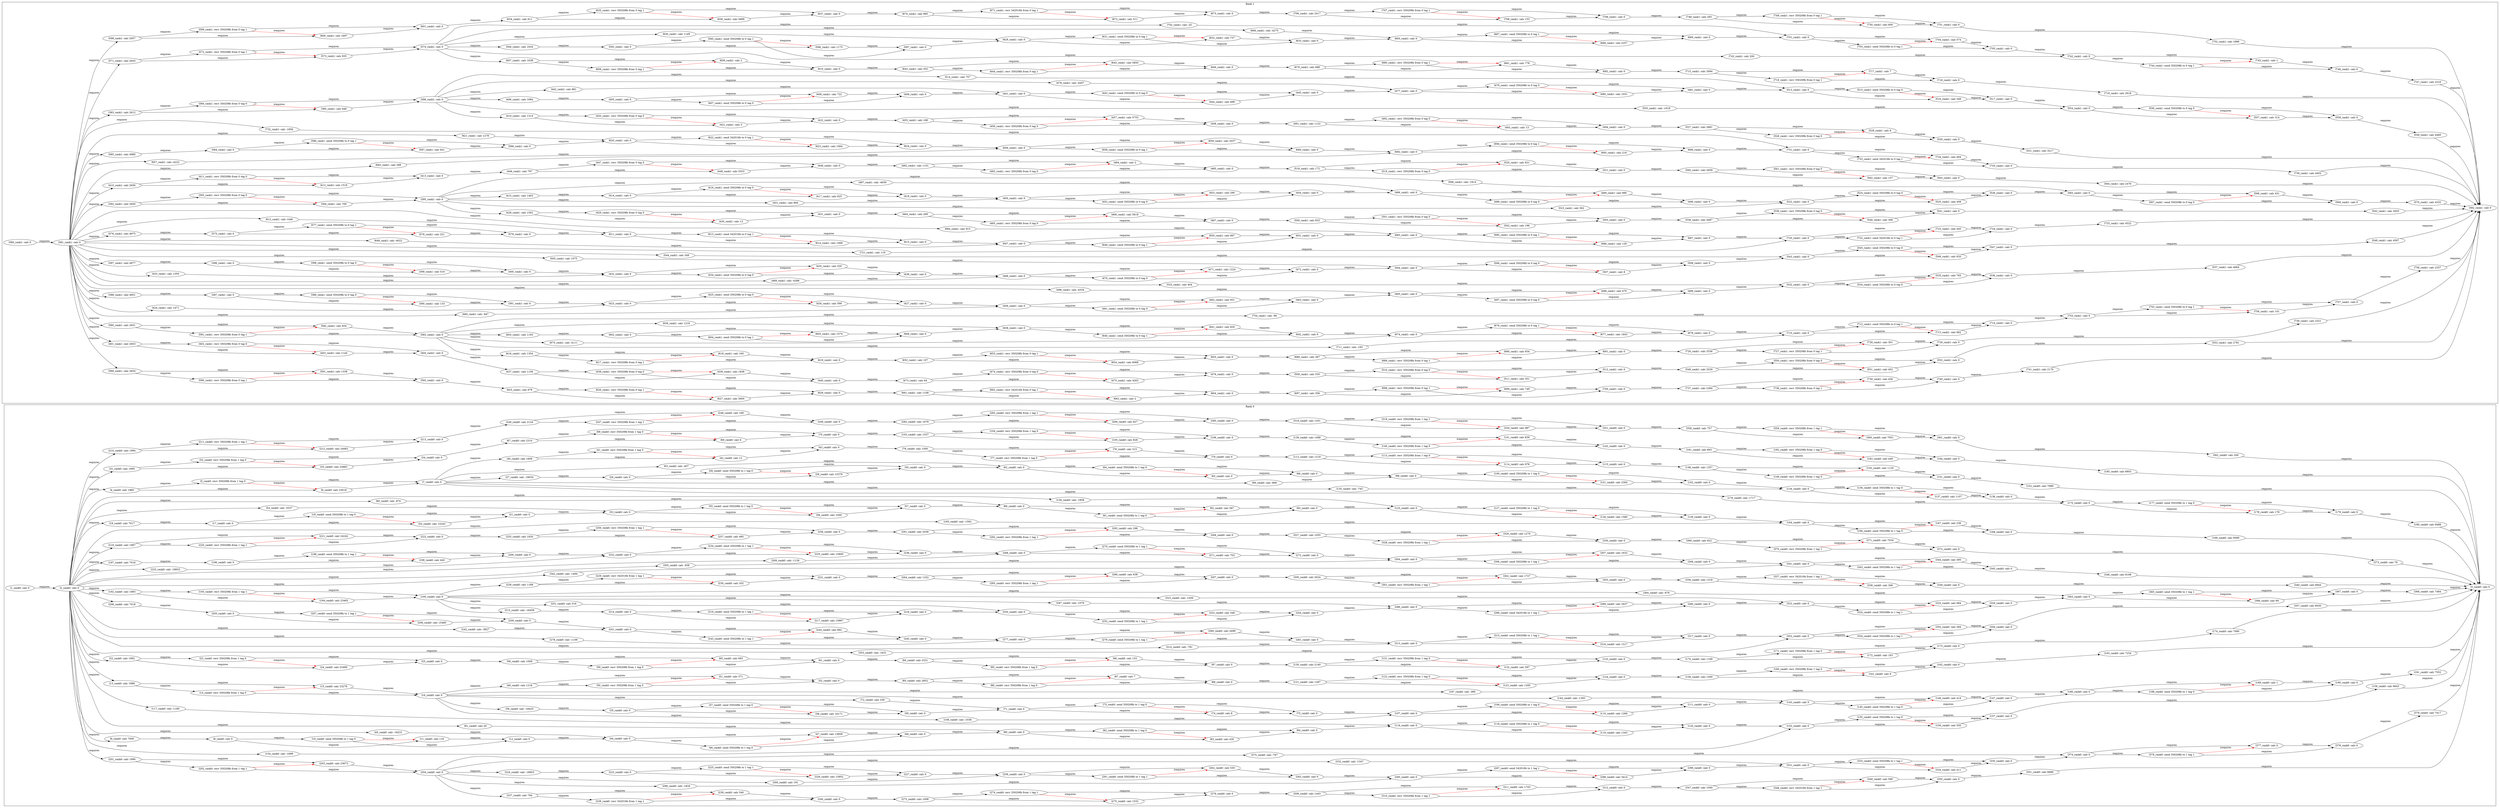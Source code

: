 digraph G {
    rankdir=LR;
    subgraph "cluster_rank_0" {
        label = "Rank 0";
        "l205_rank0: calc 0";
        "l271_rank0: calc 703";
        "l26_rank0: calc 0";
        "l156_rank0: calc 550";
        "l203_rank0: calc 23673";
        "l311_rank0: calc 1743";
        "l72_rank0: calc 339";
        "l42_rank0: calc 12";
        "l290_rank0: calc 0";
        "l139_rank0: calc 1499";
        "l236_rank0: calc 0";
        "l288_rank0: send 342016b to 1 tag 1";
        "l125_rank0: calc 0";
        "l250_rank0: calc 0";
        "l178_rank0: calc 178";
        "l102_rank0: calc 0";
        "l8_rank0: calc 0";
        "l331_rank0: calc 0";
        "l329_rank0: calc 1270";
        "l101_rank0: calc 2394";
        "l155_rank0: send 350208b to 1 tag 0";
        "l172_rank0: calc 163";
        "l360_rank0: calc 7051";
        "l309_rank0: calc 1443";
        "l371_rank0: calc 7034";
        "l214_rank0: calc 0";
        "l370_rank0: recv 350208b from 1 tag 1";
        "l69_rank0: calc 6";
        "l76_rank0: calc 1500";
        "l51_rank0: calc 371";
        "l351_rank0: calc 6686";
        "l159_rank0: calc 1500";
        "l292_rank0: recv 350208b from 1 tag 1";
        "l117_rank0: calc -1180";
        "l319_rank0: recv 350208b from 1 tag 1";
        "l122_rank0: recv 350208b from 1 tag 0";
        "l324_rank0: send 350208b to 1 tag 1";
        "l132_rank0: calc 597";
        "l38_rank0: calc 16171";
        "l137_rank0: calc 1107";
        "l241_rank0: calc 0";
        "l99_rank0: calc -866";
        "l376_rank0: send 350208b to 1 tag 1";
        "l29_rank0: calc 15376";
        "l233_rank0: calc -18653";
        "l226_rank0: calc 15952";
        "l27_rank0: calc -18034";
        "l145_rank0: send 350208b to 1 tag 0";
        "l287_rank0: calc -1079";
        "l269_rank0: calc -1126";
        "l190_rank0: calc 0";
        "l64_rank0: send 350208b to 1 tag 0";
        "l80_rank0: calc 0";
        "l218_rank0: calc 0";
        "l201_rank0: calc 1990";
        "l202_rank0: recv 350208b from 1 tag 1";
        "l160_rank0: recv 350208b from 1 tag 0";
        "l373_rank0: calc 79";
        "l193_rank0: recv 350208b from 1 tag 1";
        "l337_rank0: recv 342016b from 1 tag 1";
        "l345_rank0: calc 0";
        "l336_rank0: calc 1318";
        "l217_rank0: calc 15887";
        "l79_rank0: calc 0";
        "l25_rank0: calc 0";
        "l224_rank0: calc -18853";
        "l113_rank0: recv 350208b from 1 tag 0";
        "l296_rank0: calc -1834";
        "l15_rank0: calc 23276";
        "l353_rank0: calc -1631";
        "l332_rank0: calc -1347";
        "l187_rank0: calc -389";
        "l103_rank0: calc 1537";
        "l66_rank0: calc 0";
        "l253_rank0: calc 348";
        "l365_rank0: send 350208b to 1 tag 1";
        "l154_rank0: calc -1699";
        "l181_rank0: calc 893";
        "l55_rank0: send 350208b to 1 tag 0";
        "l184_rank0: calc 0";
        "l13_rank0: calc 1988";
        "l191_rank0: calc 7552";
        "l267_rank0: calc 0";
        "l119_rank0: calc 1343";
        "l40_rank0: calc 1609";
        "l134_rank0: calc 0";
        "l16_rank0: calc 0";
        "l58_rank0: calc 1009";
        "l54_rank0: calc -3537";
        "l158_rank0: calc 9643";
        "l22_rank0: calc 1992";
        "l91_rank0: send 350208b to 1 tag 0";
        "l263_rank0: calc 0";
        "l73_rank0: send 350208b to 1 tag 0";
        "l272_rank0: calc 0";
        "l164_rank0: calc 0";
        "l252_rank0: send 350208b to 1 tag 1";
        "l315_rank0: send 350208b to 1 tag 1";
        "l354_rank0: send 350208b to 1 tag 1";
        "l63_rank0: calc -407";
        "l142_rank0: calc 0";
        "l357_rank0: calc 9030";
        "l209_rank0: calc 0";
        "l149_rank0: recv 350208b from 1 tag 0";
        "l49_rank0: calc 1218";
        "l206_rank0: calc 7018";
        "l338_rank0: calc 306";
        "l242_rank0: calc -3827";
        "l318_rank0: calc 1201";
        "l297_rank0: send 342016b to 1 tag 1";
        "l326_rank0: calc 0";
        "l341_rank0: calc 0";
        "l350_rank0: calc 0";
        "l185_rank0: calc 6803";
        "l306_rank0: send 350208b to 1 tag 1";
        "l358_rank0: calc 757";
        "l28_rank0: send 350208b to 1 tag 0";
        "l3_rank0: calc 0";
        "l277_rank0: calc 0";
        "l330_rank0: calc 0";
        "l57_rank0: calc 0";
        "l44_rank0: calc 0";
        "l95_rank0: recv 350208b from 1 tag 0";
        "l39_rank0: calc 0";
        "l100_rank0: send 350208b to 1 tag 0";
        "l289_rank0: calc 3437";
        "l227_rank0: calc 0";
        "l375_rank0: calc -797";
        "l32_rank0: recv 350208b from 1 tag 0";
        "l282_rank0: calc 1678";
        "l323_rank0: calc -1456";
        "l140_rank0: recv 350208b from 1 tag 0";
        "l176_rank0: calc -1717";
        "l230_rank0: calc 202";
        "l335_rank0: calc 0";
        "l126_rank0: calc -1858";
        "l204_rank0: calc 0";
        "l128_rank0: calc 1580";
        "l111_rank0: calc 0";
        "l70_rank0: calc 0";
        "l238_rank0: recv 342016b from 1 tag 1";
        "l249_rank0: calc 0";
        "l313_rank0: calc 0";
        "l213_rank0: calc 0";
        "l24_rank0: calc 23489";
        "l20_rank0: calc 15243";
        "l195_rank0: calc 0";
        "l239_rank0: calc 540";
        "l207_rank0: send 350208b to 1 tag 1";
        "l130_rank0: calc 2140";
        "l94_rank0: calc 2531";
        "l116_rank0: calc 0";
        "l278_rank0: calc -1106";
        "l124_rank0: calc 0";
        "l65_rank0: calc 0";
        "l276_rank0: calc 0";
        "l6_rank0: calc 23018";
        "l167_rank0: calc 236";
        "l362_rank0: calc 200";
        "l110_rank0: calc 1266";
        "l83_rank0: calc 430";
        "l208_rank0: calc 15480";
        "l71_rank0: calc 0";
        "l105_rank0: calc 828";
        "l147_rank0: calc 0";
        "l68_rank0: recv 350208b from 1 tag 0";
        "l304_rank0: calc 0";
        "l133_rank0: calc 0";
        "l325_rank0: calc 684";
        "l104_rank0: recv 350208b from 1 tag 0";
        "l343_rank0: send 350208b to 1 tag 1";
        "l153_rank0: calc 0";
        "l244_rank0: calc 992";
        "l183_rank0: calc 449";
        "l197_rank0: calc 7016";
        "l36_rank0: calc -18425";
        "l47_rank0: calc 15858";
        "l301_rank0: recv 350208b from 1 tag 1";
        "l268_rank0: calc 0";
        "l255_rank0: calc 1920";
        "l174_rank0: calc 7090";
        "l148_rank0: calc 1357";
        "l141_rank0: calc 839";
        "l310_rank0: recv 350208b from 1 tag 1";
        "l186_rank0: calc 0";
        "l231_rank0: calc 0";
        "l291_rank0: calc 2036";
        "l194_rank0: calc 23465";
        "l198_rank0: send 350208b to 1 tag 1";
        "l212_rank0: calc 24062";
        "l97_rank0: calc 0";
        "l359_rank0: recv 350208b from 1 tag 1";
        "l33_rank0: calc 23883";
        "l85_rank0: calc 2852";
        "l188_rank0: send 350208b to 1 tag 0";
        "l199_rank0: calc 440";
        "l151_rank0: calc 0";
        "l138_rank0: calc 0";
        "l312_rank0: calc 0";
        "l262_rank0: calc 530";
        "l361_rank0: calc 0";
        "l280_rank0: calc 2699";
        "l67_rank0: calc 2310";
        "l220_rank0: recv 350208b from 1 tag 1";
        "l60_rank0: calc 693";
        "l211_rank0: recv 350208b from 1 tag 1";
        "l9_rank0: calc 7000";
        "l192_rank0: calc 1983";
        "l114_rank0: calc 976";
        "l48_rank0: calc 0";
        "l168_rank0: calc 0";
        "l275_rank0: calc 1532";
        "l219_rank0: calc 1997";
        "l121_rank0: calc 1287";
        "l303_rank0: calc 0";
        "l2_rank0: calc 0";
        "l81_rank0: calc 20";
        "l320_rank0: calc 987";
        "l302_rank0: calc 1727";
        "l143_rank0: calc 0";
        "l334_rank0: calc 411";
        "l342_rank0: calc -1494";
        "l237_rank0: calc 794";
        "l379_rank0: calc 7417";
        "l5_rank0: recv 350208b from 1 tag 0";
        "l308_rank0: calc 0";
        "l1_rank0: calc 0";
        "l339_rank0: calc 0";
        "l243_rank0: send 350208b to 1 tag 1";
        "l12_rank0: calc 0";
        "l222_rank0: calc 0";
        "l273_rank0: calc 1006";
        "l86_rank0: recv 350208b from 1 tag 0";
        "l352_rank0: calc 0";
        "l285_rank0: calc 0";
        "l321_rank0: calc 0";
        "l247_rank0: recv 350208b from 1 tag 1";
        "l11_rank0: calc 116";
        "l17_rank0: calc 0";
        "l131_rank0: recv 350208b from 1 tag 0";
        "l235_rank0: calc 15800";
        "l123_rank0: calc 1295";
        "l196_rank0: calc 0";
        "l298_rank0: calc 3414";
        "l372_rank0: calc 0";
        "l107_rank0: calc 0";
        "l229_rank0: recv 342016b from 1 tag 1";
        "l41_rank0: recv 350208b from 1 tag 0";
        "l136_rank0: send 350208b to 1 tag 0";
        "l264_rank0: calc 1332";
        "l200_rank0: calc 0";
        "l355_rank0: calc 394";
        "l175_rank0: calc 0";
        "l56_rank0: calc 1000";
        "l144_rank0: calc -1393";
        "l364_rank0: calc -676";
        "l18_rank0: calc 7017";
        "l284_rank0: calc 827";
        "l258_rank0: calc 0";
        "l163_rank0: calc 7234";
        "l169_rank0: calc 9589";
        "l245_rank0: calc 0";
        "l356_rank0: calc 0";
        "l115_rank0: calc 0";
        "l4_rank0: calc 1960";
        "l75_rank0: calc 0";
        "l21_rank0: calc 0";
        "l265_rank0: recv 350208b from 1 tag 1";
        "l35_rank0: calc 0";
        "l161_rank0: calc 9";
        "l221_rank0: calc 24242";
        "l366_rank0: calc 69";
        "l216_rank0: send 350208b to 1 tag 1";
        "l59_rank0: recv 350208b from 1 tag 0";
        "l109_rank0: send 350208b to 1 tag 0";
        "l165_rank0: calc -1592";
        "l333_rank0: send 350208b to 1 tag 1";
        "l77_rank0: recv 350208b from 1 tag 0";
        "l378_rank0: calc 0";
        "l162_rank0: calc 0";
        "l349_rank0: calc 590";
        "l78_rank0: calc 315";
        "l150_rank0: calc 1120";
        "l82_rank0: send 350208b to 1 tag 0";
        "l14_rank0: recv 350208b from 1 tag 0";
        "l89_rank0: calc 0";
        "l129_rank0: calc 0";
        "l286_rank0: calc 0";
        "l179_rank0: calc 0";
        "l246_rank0: calc 2124";
        "l34_rank0: calc 0";
        "l363_rank0: calc 0";
        "l23_rank0: recv 350208b from 1 tag 0";
        "l182_rank0: recv 350208b from 1 tag 0";
        "l248_rank0: calc 169";
        "l31_rank0: calc 1995";
        "l177_rank0: send 350208b to 1 tag 0";
        "l225_rank0: send 350208b to 1 tag 1";
        "l189_rank0: calc 1";
        "l7_rank0: calc 0";
        "l261_rank0: send 350208b to 1 tag 1";
        "l96_rank0: calc 153";
        "l374_rank0: calc 0";
        "l283_rank0: recv 350208b from 1 tag 1";
        "l118_rank0: send 350208b to 1 tag 0";
        "l348_rank0: recv 342016b from 1 tag 1";
        "l19_rank0: send 350208b to 1 tag 0";
        "l377_rank0: calc 0";
        "l228_rank0: calc 1188";
        "l215_rank0: calc -18458";
        "l223_rank0: calc 0";
        "l340_rank0: calc 6944";
        "l274_rank0: recv 350208b from 1 tag 1";
        "l322_rank0: calc 0";
        "l62_rank0: calc 0";
        "l234_rank0: send 350208b to 1 tag 1";
        "l152_rank0: calc 7999";
        "l369_rank0: calc 622";
        "l266_rank0: calc 638";
        "l157_rank0: calc 0";
        "l146_rank0: calc 414";
        "l293_rank0: calc 298";
        "l317_rank0: calc 0";
        "l295_rank0: calc 0";
        "l170_rank0: calc 1169";
        "l368_rank0: calc 7484";
        "l254_rank0: calc 0";
        "l300_rank0: calc 2024";
        "l173_rank0: calc 0";
        "l314_rank0: calc -781";
        "l98_rank0: calc 0";
        "l240_rank0: calc 0";
        "l88_rank0: calc 0";
        "l10_rank0: send 350208b to 1 tag 0";
        "l270_rank0: send 350208b to 1 tag 1";
        "l120_rank0: calc 0";
        "l45_rank0: calc -18231";
        "l232_rank0: calc 0";
        "l52_rank0: calc 0";
        "l210_rank0: calc 1994";
        "l127_rank0: send 350208b to 1 tag 0";
        "l279_rank0: send 350208b to 1 tag 1";
        "l61_rank0: calc 0";
        "l259_rank0: calc 0";
        "l53_rank0: calc 0";
        "l46_rank0: send 350208b to 1 tag 0";
        "l299_rank0: calc 0";
        "l305_rank0: calc -938";
        "l37_rank0: send 350208b to 1 tag 0";
        "l87_rank0: calc 7";
        "l347_rank0: calc 1040";
        "l316_rank0: calc 1517";
        "l112_rank0: calc 1219";
        "l328_rank0: recv 350208b from 1 tag 1";
        "l367_rank0: calc 0";
        "l344_rank0: calc 395";
        "l90_rank0: calc -974";
        "l307_rank0: calc 1632";
        "l93_rank0: calc 0";
        "l171_rank0: recv 350208b from 1 tag 0";
        "l43_rank0: calc 0";
        "l257_rank0: calc 485";
        "l251_rank0: calc 516";
        "l327_rank0: calc 1055";
        "l281_rank0: calc 0";
        "l30_rank0: calc 0";
        "l135_rank0: calc -745";
        "l92_rank0: calc 587";
        "l84_rank0: calc 0";
        "l180_rank0: calc 9488";
        "l260_rank0: calc 191";
        "l346_rank0: calc 9198";
        "l108_rank0: calc -1038";
        "l166_rank0: send 350208b to 1 tag 0";
        "l106_rank0: calc 0";
        "l74_rank0: calc 8";
        "l294_rank0: calc 0";
        "l50_rank0: recv 350208b from 1 tag 0";
        "l256_rank0: recv 350208b from 1 tag 1";
        "l1_rank0: calc 0" -> "l2_rank0: calc 0" [label="requires", color="black"];
        "l2_rank0: calc 0" -> "l4_rank0: calc 1960" [label="requires", color="black"];
        "l4_rank0: calc 1960" -> "l5_rank0: recv 350208b from 1 tag 0" [label="requires", color="black"];
        "l4_rank0: calc 1960" -> "l6_rank0: calc 23018" [label="requires", color="black"];
        "l5_rank0: recv 350208b from 1 tag 0" -> "l6_rank0: calc 23018" [label="irequires", color="red"];
        "l6_rank0: calc 23018" -> "l7_rank0: calc 0" [label="requires", color="black"];
        "l5_rank0: recv 350208b from 1 tag 0" -> "l7_rank0: calc 0" [label="requires", color="black"];
        "l2_rank0: calc 0" -> "l9_rank0: calc 7000" [label="requires", color="black"];
        "l9_rank0: calc 7000" -> "l8_rank0: calc 0" [label="requires", color="black"];
        "l8_rank0: calc 0" -> "l10_rank0: send 350208b to 1 tag 0" [label="requires", color="black"];
        "l8_rank0: calc 0" -> "l11_rank0: calc 116" [label="requires", color="black"];
        "l10_rank0: send 350208b to 1 tag 0" -> "l11_rank0: calc 116" [label="irequires", color="red"];
        "l11_rank0: calc 116" -> "l12_rank0: calc 0" [label="requires", color="black"];
        "l10_rank0: send 350208b to 1 tag 0" -> "l12_rank0: calc 0" [label="requires", color="black"];
        "l2_rank0: calc 0" -> "l13_rank0: calc 1988" [label="requires", color="black"];
        "l13_rank0: calc 1988" -> "l14_rank0: recv 350208b from 1 tag 0" [label="requires", color="black"];
        "l13_rank0: calc 1988" -> "l15_rank0: calc 23276" [label="requires", color="black"];
        "l14_rank0: recv 350208b from 1 tag 0" -> "l15_rank0: calc 23276" [label="irequires", color="red"];
        "l15_rank0: calc 23276" -> "l16_rank0: calc 0" [label="requires", color="black"];
        "l14_rank0: recv 350208b from 1 tag 0" -> "l16_rank0: calc 0" [label="requires", color="black"];
        "l2_rank0: calc 0" -> "l18_rank0: calc 7017" [label="requires", color="black"];
        "l18_rank0: calc 7017" -> "l17_rank0: calc 0" [label="requires", color="black"];
        "l17_rank0: calc 0" -> "l19_rank0: send 350208b to 1 tag 0" [label="requires", color="black"];
        "l17_rank0: calc 0" -> "l20_rank0: calc 15243" [label="requires", color="black"];
        "l19_rank0: send 350208b to 1 tag 0" -> "l20_rank0: calc 15243" [label="irequires", color="red"];
        "l20_rank0: calc 15243" -> "l21_rank0: calc 0" [label="requires", color="black"];
        "l19_rank0: send 350208b to 1 tag 0" -> "l21_rank0: calc 0" [label="requires", color="black"];
        "l2_rank0: calc 0" -> "l22_rank0: calc 1992" [label="requires", color="black"];
        "l22_rank0: calc 1992" -> "l23_rank0: recv 350208b from 1 tag 0" [label="requires", color="black"];
        "l22_rank0: calc 1992" -> "l24_rank0: calc 23489" [label="requires", color="black"];
        "l23_rank0: recv 350208b from 1 tag 0" -> "l24_rank0: calc 23489" [label="irequires", color="red"];
        "l24_rank0: calc 23489" -> "l25_rank0: calc 0" [label="requires", color="black"];
        "l23_rank0: recv 350208b from 1 tag 0" -> "l25_rank0: calc 0" [label="requires", color="black"];
        "l7_rank0: calc 0" -> "l27_rank0: calc -18034" [label="requires", color="black"];
        "l27_rank0: calc -18034" -> "l26_rank0: calc 0" [label="requires", color="black"];
        "l26_rank0: calc 0" -> "l28_rank0: send 350208b to 1 tag 0" [label="requires", color="black"];
        "l26_rank0: calc 0" -> "l29_rank0: calc 15376" [label="requires", color="black"];
        "l28_rank0: send 350208b to 1 tag 0" -> "l29_rank0: calc 15376" [label="irequires", color="red"];
        "l29_rank0: calc 15376" -> "l30_rank0: calc 0" [label="requires", color="black"];
        "l28_rank0: send 350208b to 1 tag 0" -> "l30_rank0: calc 0" [label="requires", color="black"];
        "l2_rank0: calc 0" -> "l31_rank0: calc 1995" [label="requires", color="black"];
        "l31_rank0: calc 1995" -> "l32_rank0: recv 350208b from 1 tag 0" [label="requires", color="black"];
        "l31_rank0: calc 1995" -> "l33_rank0: calc 23883" [label="requires", color="black"];
        "l32_rank0: recv 350208b from 1 tag 0" -> "l33_rank0: calc 23883" [label="irequires", color="red"];
        "l33_rank0: calc 23883" -> "l34_rank0: calc 0" [label="requires", color="black"];
        "l32_rank0: recv 350208b from 1 tag 0" -> "l34_rank0: calc 0" [label="requires", color="black"];
        "l16_rank0: calc 0" -> "l36_rank0: calc -18425" [label="requires", color="black"];
        "l36_rank0: calc -18425" -> "l35_rank0: calc 0" [label="requires", color="black"];
        "l35_rank0: calc 0" -> "l37_rank0: send 350208b to 1 tag 0" [label="requires", color="black"];
        "l35_rank0: calc 0" -> "l38_rank0: calc 16171" [label="requires", color="black"];
        "l37_rank0: send 350208b to 1 tag 0" -> "l38_rank0: calc 16171" [label="irequires", color="red"];
        "l38_rank0: calc 16171" -> "l39_rank0: calc 0" [label="requires", color="black"];
        "l37_rank0: send 350208b to 1 tag 0" -> "l39_rank0: calc 0" [label="requires", color="black"];
        "l7_rank0: calc 0" -> "l40_rank0: calc 1609" [label="requires", color="black"];
        "l40_rank0: calc 1609" -> "l41_rank0: recv 350208b from 1 tag 0" [label="requires", color="black"];
        "l40_rank0: calc 1609" -> "l42_rank0: calc 12" [label="requires", color="black"];
        "l41_rank0: recv 350208b from 1 tag 0" -> "l42_rank0: calc 12" [label="irequires", color="red"];
        "l42_rank0: calc 12" -> "l43_rank0: calc 0" [label="requires", color="black"];
        "l41_rank0: recv 350208b from 1 tag 0" -> "l43_rank0: calc 0" [label="requires", color="black"];
        "l2_rank0: calc 0" -> "l45_rank0: calc -18231" [label="requires", color="black"];
        "l45_rank0: calc -18231" -> "l44_rank0: calc 0" [label="requires", color="black"];
        "l12_rank0: calc 0" -> "l44_rank0: calc 0" [label="requires", color="black"];
        "l44_rank0: calc 0" -> "l46_rank0: send 350208b to 1 tag 0" [label="requires", color="black"];
        "l44_rank0: calc 0" -> "l47_rank0: calc 15858" [label="requires", color="black"];
        "l46_rank0: send 350208b to 1 tag 0" -> "l47_rank0: calc 15858" [label="irequires", color="red"];
        "l47_rank0: calc 15858" -> "l48_rank0: calc 0" [label="requires", color="black"];
        "l46_rank0: send 350208b to 1 tag 0" -> "l48_rank0: calc 0" [label="requires", color="black"];
        "l16_rank0: calc 0" -> "l49_rank0: calc 1218" [label="requires", color="black"];
        "l49_rank0: calc 1218" -> "l50_rank0: recv 350208b from 1 tag 0" [label="requires", color="black"];
        "l49_rank0: calc 1218" -> "l51_rank0: calc 371" [label="requires", color="black"];
        "l50_rank0: recv 350208b from 1 tag 0" -> "l51_rank0: calc 371" [label="irequires", color="red"];
        "l51_rank0: calc 371" -> "l52_rank0: calc 0" [label="requires", color="black"];
        "l50_rank0: recv 350208b from 1 tag 0" -> "l52_rank0: calc 0" [label="requires", color="black"];
        "l2_rank0: calc 0" -> "l54_rank0: calc -3537" [label="requires", color="black"];
        "l54_rank0: calc -3537" -> "l53_rank0: calc 0" [label="requires", color="black"];
        "l21_rank0: calc 0" -> "l53_rank0: calc 0" [label="requires", color="black"];
        "l53_rank0: calc 0" -> "l55_rank0: send 350208b to 1 tag 0" [label="requires", color="black"];
        "l53_rank0: calc 0" -> "l56_rank0: calc 1000" [label="requires", color="black"];
        "l55_rank0: send 350208b to 1 tag 0" -> "l56_rank0: calc 1000" [label="irequires", color="red"];
        "l56_rank0: calc 1000" -> "l57_rank0: calc 0" [label="requires", color="black"];
        "l55_rank0: send 350208b to 1 tag 0" -> "l57_rank0: calc 0" [label="requires", color="black"];
        "l25_rank0: calc 0" -> "l58_rank0: calc 1009" [label="requires", color="black"];
        "l58_rank0: calc 1009" -> "l59_rank0: recv 350208b from 1 tag 0" [label="requires", color="black"];
        "l58_rank0: calc 1009" -> "l60_rank0: calc 693" [label="requires", color="black"];
        "l59_rank0: recv 350208b from 1 tag 0" -> "l60_rank0: calc 693" [label="irequires", color="red"];
        "l60_rank0: calc 693" -> "l61_rank0: calc 0" [label="requires", color="black"];
        "l59_rank0: recv 350208b from 1 tag 0" -> "l61_rank0: calc 0" [label="requires", color="black"];
        "l7_rank0: calc 0" -> "l63_rank0: calc -407" [label="requires", color="black"];
        "l63_rank0: calc -407" -> "l62_rank0: calc 0" [label="requires", color="black"];
        "l30_rank0: calc 0" -> "l62_rank0: calc 0" [label="requires", color="black"];
        "l62_rank0: calc 0" -> "l64_rank0: send 350208b to 1 tag 0" [label="requires", color="black"];
        "l62_rank0: calc 0" -> "l65_rank0: calc 0" [label="requires", color="black"];
        "l64_rank0: send 350208b to 1 tag 0" -> "l65_rank0: calc 0" [label="irequires", color="red"];
        "l65_rank0: calc 0" -> "l66_rank0: calc 0" [label="requires", color="black"];
        "l64_rank0: send 350208b to 1 tag 0" -> "l66_rank0: calc 0" [label="requires", color="black"];
        "l34_rank0: calc 0" -> "l67_rank0: calc 2310" [label="requires", color="black"];
        "l67_rank0: calc 2310" -> "l68_rank0: recv 350208b from 1 tag 0" [label="requires", color="black"];
        "l67_rank0: calc 2310" -> "l69_rank0: calc 6" [label="requires", color="black"];
        "l68_rank0: recv 350208b from 1 tag 0" -> "l69_rank0: calc 6" [label="irequires", color="red"];
        "l69_rank0: calc 6" -> "l70_rank0: calc 0" [label="requires", color="black"];
        "l68_rank0: recv 350208b from 1 tag 0" -> "l70_rank0: calc 0" [label="requires", color="black"];
        "l16_rank0: calc 0" -> "l72_rank0: calc 339" [label="requires", color="black"];
        "l72_rank0: calc 339" -> "l71_rank0: calc 0" [label="requires", color="black"];
        "l39_rank0: calc 0" -> "l71_rank0: calc 0" [label="requires", color="black"];
        "l71_rank0: calc 0" -> "l73_rank0: send 350208b to 1 tag 0" [label="requires", color="black"];
        "l71_rank0: calc 0" -> "l74_rank0: calc 8" [label="requires", color="black"];
        "l73_rank0: send 350208b to 1 tag 0" -> "l74_rank0: calc 8" [label="irequires", color="red"];
        "l74_rank0: calc 8" -> "l75_rank0: calc 0" [label="requires", color="black"];
        "l73_rank0: send 350208b to 1 tag 0" -> "l75_rank0: calc 0" [label="requires", color="black"];
        "l43_rank0: calc 0" -> "l76_rank0: calc 1500" [label="requires", color="black"];
        "l76_rank0: calc 1500" -> "l77_rank0: recv 350208b from 1 tag 0" [label="requires", color="black"];
        "l76_rank0: calc 1500" -> "l78_rank0: calc 315" [label="requires", color="black"];
        "l77_rank0: recv 350208b from 1 tag 0" -> "l78_rank0: calc 315" [label="irequires", color="red"];
        "l78_rank0: calc 315" -> "l79_rank0: calc 0" [label="requires", color="black"];
        "l77_rank0: recv 350208b from 1 tag 0" -> "l79_rank0: calc 0" [label="requires", color="black"];
        "l2_rank0: calc 0" -> "l81_rank0: calc 20" [label="requires", color="black"];
        "l81_rank0: calc 20" -> "l80_rank0: calc 0" [label="requires", color="black"];
        "l48_rank0: calc 0" -> "l80_rank0: calc 0" [label="requires", color="black"];
        "l80_rank0: calc 0" -> "l82_rank0: send 350208b to 1 tag 0" [label="requires", color="black"];
        "l80_rank0: calc 0" -> "l83_rank0: calc 430" [label="requires", color="black"];
        "l82_rank0: send 350208b to 1 tag 0" -> "l83_rank0: calc 430" [label="irequires", color="red"];
        "l83_rank0: calc 430" -> "l84_rank0: calc 0" [label="requires", color="black"];
        "l82_rank0: send 350208b to 1 tag 0" -> "l84_rank0: calc 0" [label="requires", color="black"];
        "l52_rank0: calc 0" -> "l85_rank0: calc 2852" [label="requires", color="black"];
        "l85_rank0: calc 2852" -> "l86_rank0: recv 350208b from 1 tag 0" [label="requires", color="black"];
        "l85_rank0: calc 2852" -> "l87_rank0: calc 7" [label="requires", color="black"];
        "l86_rank0: recv 350208b from 1 tag 0" -> "l87_rank0: calc 7" [label="irequires", color="red"];
        "l87_rank0: calc 7" -> "l88_rank0: calc 0" [label="requires", color="black"];
        "l86_rank0: recv 350208b from 1 tag 0" -> "l88_rank0: calc 0" [label="requires", color="black"];
        "l2_rank0: calc 0" -> "l90_rank0: calc -974" [label="requires", color="black"];
        "l90_rank0: calc -974" -> "l89_rank0: calc 0" [label="requires", color="black"];
        "l57_rank0: calc 0" -> "l89_rank0: calc 0" [label="requires", color="black"];
        "l89_rank0: calc 0" -> "l91_rank0: send 350208b to 1 tag 0" [label="requires", color="black"];
        "l89_rank0: calc 0" -> "l92_rank0: calc 587" [label="requires", color="black"];
        "l91_rank0: send 350208b to 1 tag 0" -> "l92_rank0: calc 587" [label="irequires", color="red"];
        "l92_rank0: calc 587" -> "l93_rank0: calc 0" [label="requires", color="black"];
        "l91_rank0: send 350208b to 1 tag 0" -> "l93_rank0: calc 0" [label="requires", color="black"];
        "l61_rank0: calc 0" -> "l94_rank0: calc 2531" [label="requires", color="black"];
        "l94_rank0: calc 2531" -> "l95_rank0: recv 350208b from 1 tag 0" [label="requires", color="black"];
        "l94_rank0: calc 2531" -> "l96_rank0: calc 153" [label="requires", color="black"];
        "l95_rank0: recv 350208b from 1 tag 0" -> "l96_rank0: calc 153" [label="irequires", color="red"];
        "l96_rank0: calc 153" -> "l97_rank0: calc 0" [label="requires", color="black"];
        "l95_rank0: recv 350208b from 1 tag 0" -> "l97_rank0: calc 0" [label="requires", color="black"];
        "l7_rank0: calc 0" -> "l99_rank0: calc -866" [label="requires", color="black"];
        "l99_rank0: calc -866" -> "l98_rank0: calc 0" [label="requires", color="black"];
        "l66_rank0: calc 0" -> "l98_rank0: calc 0" [label="requires", color="black"];
        "l98_rank0: calc 0" -> "l100_rank0: send 350208b to 1 tag 0" [label="requires", color="black"];
        "l98_rank0: calc 0" -> "l101_rank0: calc 2394" [label="requires", color="black"];
        "l100_rank0: send 350208b to 1 tag 0" -> "l101_rank0: calc 2394" [label="irequires", color="red"];
        "l101_rank0: calc 2394" -> "l102_rank0: calc 0" [label="requires", color="black"];
        "l100_rank0: send 350208b to 1 tag 0" -> "l102_rank0: calc 0" [label="requires", color="black"];
        "l70_rank0: calc 0" -> "l103_rank0: calc 1537" [label="requires", color="black"];
        "l103_rank0: calc 1537" -> "l104_rank0: recv 350208b from 1 tag 0" [label="requires", color="black"];
        "l103_rank0: calc 1537" -> "l105_rank0: calc 828" [label="requires", color="black"];
        "l104_rank0: recv 350208b from 1 tag 0" -> "l105_rank0: calc 828" [label="irequires", color="red"];
        "l105_rank0: calc 828" -> "l106_rank0: calc 0" [label="requires", color="black"];
        "l104_rank0: recv 350208b from 1 tag 0" -> "l106_rank0: calc 0" [label="requires", color="black"];
        "l16_rank0: calc 0" -> "l108_rank0: calc -1038" [label="requires", color="black"];
        "l108_rank0: calc -1038" -> "l107_rank0: calc 0" [label="requires", color="black"];
        "l75_rank0: calc 0" -> "l107_rank0: calc 0" [label="requires", color="black"];
        "l107_rank0: calc 0" -> "l109_rank0: send 350208b to 1 tag 0" [label="requires", color="black"];
        "l107_rank0: calc 0" -> "l110_rank0: calc 1266" [label="requires", color="black"];
        "l109_rank0: send 350208b to 1 tag 0" -> "l110_rank0: calc 1266" [label="irequires", color="red"];
        "l110_rank0: calc 1266" -> "l111_rank0: calc 0" [label="requires", color="black"];
        "l109_rank0: send 350208b to 1 tag 0" -> "l111_rank0: calc 0" [label="requires", color="black"];
        "l79_rank0: calc 0" -> "l112_rank0: calc 1219" [label="requires", color="black"];
        "l112_rank0: calc 1219" -> "l113_rank0: recv 350208b from 1 tag 0" [label="requires", color="black"];
        "l112_rank0: calc 1219" -> "l114_rank0: calc 976" [label="requires", color="black"];
        "l113_rank0: recv 350208b from 1 tag 0" -> "l114_rank0: calc 976" [label="irequires", color="red"];
        "l114_rank0: calc 976" -> "l115_rank0: calc 0" [label="requires", color="black"];
        "l113_rank0: recv 350208b from 1 tag 0" -> "l115_rank0: calc 0" [label="requires", color="black"];
        "l2_rank0: calc 0" -> "l117_rank0: calc -1180" [label="requires", color="black"];
        "l117_rank0: calc -1180" -> "l116_rank0: calc 0" [label="requires", color="black"];
        "l84_rank0: calc 0" -> "l116_rank0: calc 0" [label="requires", color="black"];
        "l116_rank0: calc 0" -> "l118_rank0: send 350208b to 1 tag 0" [label="requires", color="black"];
        "l116_rank0: calc 0" -> "l119_rank0: calc 1343" [label="requires", color="black"];
        "l118_rank0: send 350208b to 1 tag 0" -> "l119_rank0: calc 1343" [label="irequires", color="red"];
        "l119_rank0: calc 1343" -> "l120_rank0: calc 0" [label="requires", color="black"];
        "l118_rank0: send 350208b to 1 tag 0" -> "l120_rank0: calc 0" [label="requires", color="black"];
        "l88_rank0: calc 0" -> "l121_rank0: calc 1287" [label="requires", color="black"];
        "l121_rank0: calc 1287" -> "l122_rank0: recv 350208b from 1 tag 0" [label="requires", color="black"];
        "l121_rank0: calc 1287" -> "l123_rank0: calc 1295" [label="requires", color="black"];
        "l122_rank0: recv 350208b from 1 tag 0" -> "l123_rank0: calc 1295" [label="irequires", color="red"];
        "l123_rank0: calc 1295" -> "l124_rank0: calc 0" [label="requires", color="black"];
        "l122_rank0: recv 350208b from 1 tag 0" -> "l124_rank0: calc 0" [label="requires", color="black"];
        "l2_rank0: calc 0" -> "l126_rank0: calc -1858" [label="requires", color="black"];
        "l126_rank0: calc -1858" -> "l125_rank0: calc 0" [label="requires", color="black"];
        "l93_rank0: calc 0" -> "l125_rank0: calc 0" [label="requires", color="black"];
        "l125_rank0: calc 0" -> "l127_rank0: send 350208b to 1 tag 0" [label="requires", color="black"];
        "l125_rank0: calc 0" -> "l128_rank0: calc 1580" [label="requires", color="black"];
        "l127_rank0: send 350208b to 1 tag 0" -> "l128_rank0: calc 1580" [label="irequires", color="red"];
        "l128_rank0: calc 1580" -> "l129_rank0: calc 0" [label="requires", color="black"];
        "l127_rank0: send 350208b to 1 tag 0" -> "l129_rank0: calc 0" [label="requires", color="black"];
        "l97_rank0: calc 0" -> "l130_rank0: calc 2140" [label="requires", color="black"];
        "l130_rank0: calc 2140" -> "l131_rank0: recv 350208b from 1 tag 0" [label="requires", color="black"];
        "l130_rank0: calc 2140" -> "l132_rank0: calc 597" [label="requires", color="black"];
        "l131_rank0: recv 350208b from 1 tag 0" -> "l132_rank0: calc 597" [label="irequires", color="red"];
        "l132_rank0: calc 597" -> "l133_rank0: calc 0" [label="requires", color="black"];
        "l131_rank0: recv 350208b from 1 tag 0" -> "l133_rank0: calc 0" [label="requires", color="black"];
        "l7_rank0: calc 0" -> "l135_rank0: calc -745" [label="requires", color="black"];
        "l135_rank0: calc -745" -> "l134_rank0: calc 0" [label="requires", color="black"];
        "l102_rank0: calc 0" -> "l134_rank0: calc 0" [label="requires", color="black"];
        "l134_rank0: calc 0" -> "l136_rank0: send 350208b to 1 tag 0" [label="requires", color="black"];
        "l134_rank0: calc 0" -> "l137_rank0: calc 1107" [label="requires", color="black"];
        "l136_rank0: send 350208b to 1 tag 0" -> "l137_rank0: calc 1107" [label="irequires", color="red"];
        "l137_rank0: calc 1107" -> "l138_rank0: calc 0" [label="requires", color="black"];
        "l136_rank0: send 350208b to 1 tag 0" -> "l138_rank0: calc 0" [label="requires", color="black"];
        "l106_rank0: calc 0" -> "l139_rank0: calc 1499" [label="requires", color="black"];
        "l139_rank0: calc 1499" -> "l140_rank0: recv 350208b from 1 tag 0" [label="requires", color="black"];
        "l139_rank0: calc 1499" -> "l141_rank0: calc 839" [label="requires", color="black"];
        "l140_rank0: recv 350208b from 1 tag 0" -> "l141_rank0: calc 839" [label="irequires", color="red"];
        "l141_rank0: calc 839" -> "l142_rank0: calc 0" [label="requires", color="black"];
        "l140_rank0: recv 350208b from 1 tag 0" -> "l142_rank0: calc 0" [label="requires", color="black"];
        "l16_rank0: calc 0" -> "l144_rank0: calc -1393" [label="requires", color="black"];
        "l144_rank0: calc -1393" -> "l143_rank0: calc 0" [label="requires", color="black"];
        "l111_rank0: calc 0" -> "l143_rank0: calc 0" [label="requires", color="black"];
        "l143_rank0: calc 0" -> "l145_rank0: send 350208b to 1 tag 0" [label="requires", color="black"];
        "l143_rank0: calc 0" -> "l146_rank0: calc 414" [label="requires", color="black"];
        "l145_rank0: send 350208b to 1 tag 0" -> "l146_rank0: calc 414" [label="irequires", color="red"];
        "l146_rank0: calc 414" -> "l147_rank0: calc 0" [label="requires", color="black"];
        "l145_rank0: send 350208b to 1 tag 0" -> "l147_rank0: calc 0" [label="requires", color="black"];
        "l115_rank0: calc 0" -> "l148_rank0: calc 1357" [label="requires", color="black"];
        "l148_rank0: calc 1357" -> "l149_rank0: recv 350208b from 1 tag 0" [label="requires", color="black"];
        "l148_rank0: calc 1357" -> "l150_rank0: calc 1120" [label="requires", color="black"];
        "l149_rank0: recv 350208b from 1 tag 0" -> "l150_rank0: calc 1120" [label="irequires", color="red"];
        "l150_rank0: calc 1120" -> "l151_rank0: calc 0" [label="requires", color="black"];
        "l149_rank0: recv 350208b from 1 tag 0" -> "l151_rank0: calc 0" [label="requires", color="black"];
        "l151_rank0: calc 0" -> "l152_rank0: calc 7999" [label="requires", color="black"];
        "l152_rank0: calc 7999" -> "l3_rank0: calc 0" [label="requires", color="black"];
        "l2_rank0: calc 0" -> "l154_rank0: calc -1699" [label="requires", color="black"];
        "l154_rank0: calc -1699" -> "l153_rank0: calc 0" [label="requires", color="black"];
        "l120_rank0: calc 0" -> "l153_rank0: calc 0" [label="requires", color="black"];
        "l153_rank0: calc 0" -> "l155_rank0: send 350208b to 1 tag 0" [label="requires", color="black"];
        "l153_rank0: calc 0" -> "l156_rank0: calc 550" [label="requires", color="black"];
        "l155_rank0: send 350208b to 1 tag 0" -> "l156_rank0: calc 550" [label="irequires", color="red"];
        "l156_rank0: calc 550" -> "l157_rank0: calc 0" [label="requires", color="black"];
        "l155_rank0: send 350208b to 1 tag 0" -> "l157_rank0: calc 0" [label="requires", color="black"];
        "l157_rank0: calc 0" -> "l158_rank0: calc 9643" [label="requires", color="black"];
        "l158_rank0: calc 9643" -> "l3_rank0: calc 0" [label="requires", color="black"];
        "l124_rank0: calc 0" -> "l159_rank0: calc 1500" [label="requires", color="black"];
        "l159_rank0: calc 1500" -> "l160_rank0: recv 350208b from 1 tag 0" [label="requires", color="black"];
        "l159_rank0: calc 1500" -> "l161_rank0: calc 9" [label="requires", color="black"];
        "l160_rank0: recv 350208b from 1 tag 0" -> "l161_rank0: calc 9" [label="irequires", color="red"];
        "l161_rank0: calc 9" -> "l162_rank0: calc 0" [label="requires", color="black"];
        "l160_rank0: recv 350208b from 1 tag 0" -> "l162_rank0: calc 0" [label="requires", color="black"];
        "l162_rank0: calc 0" -> "l163_rank0: calc 7234" [label="requires", color="black"];
        "l163_rank0: calc 7234" -> "l3_rank0: calc 0" [label="requires", color="black"];
        "l2_rank0: calc 0" -> "l165_rank0: calc -1592" [label="requires", color="black"];
        "l165_rank0: calc -1592" -> "l164_rank0: calc 0" [label="requires", color="black"];
        "l129_rank0: calc 0" -> "l164_rank0: calc 0" [label="requires", color="black"];
        "l164_rank0: calc 0" -> "l166_rank0: send 350208b to 1 tag 0" [label="requires", color="black"];
        "l164_rank0: calc 0" -> "l167_rank0: calc 236" [label="requires", color="black"];
        "l166_rank0: send 350208b to 1 tag 0" -> "l167_rank0: calc 236" [label="irequires", color="red"];
        "l167_rank0: calc 236" -> "l168_rank0: calc 0" [label="requires", color="black"];
        "l166_rank0: send 350208b to 1 tag 0" -> "l168_rank0: calc 0" [label="requires", color="black"];
        "l168_rank0: calc 0" -> "l169_rank0: calc 9589" [label="requires", color="black"];
        "l169_rank0: calc 9589" -> "l3_rank0: calc 0" [label="requires", color="black"];
        "l133_rank0: calc 0" -> "l170_rank0: calc 1169" [label="requires", color="black"];
        "l170_rank0: calc 1169" -> "l171_rank0: recv 350208b from 1 tag 0" [label="requires", color="black"];
        "l170_rank0: calc 1169" -> "l172_rank0: calc 163" [label="requires", color="black"];
        "l171_rank0: recv 350208b from 1 tag 0" -> "l172_rank0: calc 163" [label="irequires", color="red"];
        "l172_rank0: calc 163" -> "l173_rank0: calc 0" [label="requires", color="black"];
        "l171_rank0: recv 350208b from 1 tag 0" -> "l173_rank0: calc 0" [label="requires", color="black"];
        "l173_rank0: calc 0" -> "l174_rank0: calc 7090" [label="requires", color="black"];
        "l174_rank0: calc 7090" -> "l3_rank0: calc 0" [label="requires", color="black"];
        "l7_rank0: calc 0" -> "l176_rank0: calc -1717" [label="requires", color="black"];
        "l176_rank0: calc -1717" -> "l175_rank0: calc 0" [label="requires", color="black"];
        "l138_rank0: calc 0" -> "l175_rank0: calc 0" [label="requires", color="black"];
        "l175_rank0: calc 0" -> "l177_rank0: send 350208b to 1 tag 0" [label="requires", color="black"];
        "l175_rank0: calc 0" -> "l178_rank0: calc 178" [label="requires", color="black"];
        "l177_rank0: send 350208b to 1 tag 0" -> "l178_rank0: calc 178" [label="irequires", color="red"];
        "l178_rank0: calc 178" -> "l179_rank0: calc 0" [label="requires", color="black"];
        "l177_rank0: send 350208b to 1 tag 0" -> "l179_rank0: calc 0" [label="requires", color="black"];
        "l179_rank0: calc 0" -> "l180_rank0: calc 9488" [label="requires", color="black"];
        "l180_rank0: calc 9488" -> "l3_rank0: calc 0" [label="requires", color="black"];
        "l142_rank0: calc 0" -> "l181_rank0: calc 893" [label="requires", color="black"];
        "l181_rank0: calc 893" -> "l182_rank0: recv 350208b from 1 tag 0" [label="requires", color="black"];
        "l181_rank0: calc 893" -> "l183_rank0: calc 449" [label="requires", color="black"];
        "l182_rank0: recv 350208b from 1 tag 0" -> "l183_rank0: calc 449" [label="irequires", color="red"];
        "l183_rank0: calc 449" -> "l184_rank0: calc 0" [label="requires", color="black"];
        "l182_rank0: recv 350208b from 1 tag 0" -> "l184_rank0: calc 0" [label="requires", color="black"];
        "l184_rank0: calc 0" -> "l185_rank0: calc 6803" [label="requires", color="black"];
        "l185_rank0: calc 6803" -> "l3_rank0: calc 0" [label="requires", color="black"];
        "l16_rank0: calc 0" -> "l187_rank0: calc -389" [label="requires", color="black"];
        "l187_rank0: calc -389" -> "l186_rank0: calc 0" [label="requires", color="black"];
        "l147_rank0: calc 0" -> "l186_rank0: calc 0" [label="requires", color="black"];
        "l186_rank0: calc 0" -> "l188_rank0: send 350208b to 1 tag 0" [label="requires", color="black"];
        "l186_rank0: calc 0" -> "l189_rank0: calc 1" [label="requires", color="black"];
        "l188_rank0: send 350208b to 1 tag 0" -> "l189_rank0: calc 1" [label="irequires", color="red"];
        "l189_rank0: calc 1" -> "l190_rank0: calc 0" [label="requires", color="black"];
        "l188_rank0: send 350208b to 1 tag 0" -> "l190_rank0: calc 0" [label="requires", color="black"];
        "l190_rank0: calc 0" -> "l191_rank0: calc 7552" [label="requires", color="black"];
        "l191_rank0: calc 7552" -> "l3_rank0: calc 0" [label="requires", color="black"];
        "l2_rank0: calc 0" -> "l192_rank0: calc 1983" [label="requires", color="black"];
        "l192_rank0: calc 1983" -> "l193_rank0: recv 350208b from 1 tag 1" [label="requires", color="black"];
        "l192_rank0: calc 1983" -> "l194_rank0: calc 23465" [label="requires", color="black"];
        "l193_rank0: recv 350208b from 1 tag 1" -> "l194_rank0: calc 23465" [label="irequires", color="red"];
        "l194_rank0: calc 23465" -> "l195_rank0: calc 0" [label="requires", color="black"];
        "l193_rank0: recv 350208b from 1 tag 1" -> "l195_rank0: calc 0" [label="requires", color="black"];
        "l2_rank0: calc 0" -> "l197_rank0: calc 7016" [label="requires", color="black"];
        "l197_rank0: calc 7016" -> "l196_rank0: calc 0" [label="requires", color="black"];
        "l196_rank0: calc 0" -> "l198_rank0: send 350208b to 1 tag 1" [label="requires", color="black"];
        "l196_rank0: calc 0" -> "l199_rank0: calc 440" [label="requires", color="black"];
        "l198_rank0: send 350208b to 1 tag 1" -> "l199_rank0: calc 440" [label="irequires", color="red"];
        "l199_rank0: calc 440" -> "l200_rank0: calc 0" [label="requires", color="black"];
        "l198_rank0: send 350208b to 1 tag 1" -> "l200_rank0: calc 0" [label="requires", color="black"];
        "l2_rank0: calc 0" -> "l201_rank0: calc 1990" [label="requires", color="black"];
        "l201_rank0: calc 1990" -> "l202_rank0: recv 350208b from 1 tag 1" [label="requires", color="black"];
        "l201_rank0: calc 1990" -> "l203_rank0: calc 23673" [label="requires", color="black"];
        "l202_rank0: recv 350208b from 1 tag 1" -> "l203_rank0: calc 23673" [label="irequires", color="red"];
        "l203_rank0: calc 23673" -> "l204_rank0: calc 0" [label="requires", color="black"];
        "l202_rank0: recv 350208b from 1 tag 1" -> "l204_rank0: calc 0" [label="requires", color="black"];
        "l2_rank0: calc 0" -> "l206_rank0: calc 7018" [label="requires", color="black"];
        "l206_rank0: calc 7018" -> "l205_rank0: calc 0" [label="requires", color="black"];
        "l205_rank0: calc 0" -> "l207_rank0: send 350208b to 1 tag 1" [label="requires", color="black"];
        "l205_rank0: calc 0" -> "l208_rank0: calc 15480" [label="requires", color="black"];
        "l207_rank0: send 350208b to 1 tag 1" -> "l208_rank0: calc 15480" [label="irequires", color="red"];
        "l208_rank0: calc 15480" -> "l209_rank0: calc 0" [label="requires", color="black"];
        "l207_rank0: send 350208b to 1 tag 1" -> "l209_rank0: calc 0" [label="requires", color="black"];
        "l2_rank0: calc 0" -> "l210_rank0: calc 1994" [label="requires", color="black"];
        "l210_rank0: calc 1994" -> "l211_rank0: recv 350208b from 1 tag 1" [label="requires", color="black"];
        "l210_rank0: calc 1994" -> "l212_rank0: calc 24062" [label="requires", color="black"];
        "l211_rank0: recv 350208b from 1 tag 1" -> "l212_rank0: calc 24062" [label="irequires", color="red"];
        "l212_rank0: calc 24062" -> "l213_rank0: calc 0" [label="requires", color="black"];
        "l211_rank0: recv 350208b from 1 tag 1" -> "l213_rank0: calc 0" [label="requires", color="black"];
        "l195_rank0: calc 0" -> "l215_rank0: calc -18458" [label="requires", color="black"];
        "l215_rank0: calc -18458" -> "l214_rank0: calc 0" [label="requires", color="black"];
        "l214_rank0: calc 0" -> "l216_rank0: send 350208b to 1 tag 1" [label="requires", color="black"];
        "l214_rank0: calc 0" -> "l217_rank0: calc 15887" [label="requires", color="black"];
        "l216_rank0: send 350208b to 1 tag 1" -> "l217_rank0: calc 15887" [label="irequires", color="red"];
        "l217_rank0: calc 15887" -> "l218_rank0: calc 0" [label="requires", color="black"];
        "l216_rank0: send 350208b to 1 tag 1" -> "l218_rank0: calc 0" [label="requires", color="black"];
        "l2_rank0: calc 0" -> "l219_rank0: calc 1997" [label="requires", color="black"];
        "l219_rank0: calc 1997" -> "l220_rank0: recv 350208b from 1 tag 1" [label="requires", color="black"];
        "l219_rank0: calc 1997" -> "l221_rank0: calc 24242" [label="requires", color="black"];
        "l220_rank0: recv 350208b from 1 tag 1" -> "l221_rank0: calc 24242" [label="irequires", color="red"];
        "l221_rank0: calc 24242" -> "l222_rank0: calc 0" [label="requires", color="black"];
        "l220_rank0: recv 350208b from 1 tag 1" -> "l222_rank0: calc 0" [label="requires", color="black"];
        "l204_rank0: calc 0" -> "l224_rank0: calc -18853" [label="requires", color="black"];
        "l224_rank0: calc -18853" -> "l223_rank0: calc 0" [label="requires", color="black"];
        "l223_rank0: calc 0" -> "l225_rank0: send 350208b to 1 tag 1" [label="requires", color="black"];
        "l223_rank0: calc 0" -> "l226_rank0: calc 15952" [label="requires", color="black"];
        "l225_rank0: send 350208b to 1 tag 1" -> "l226_rank0: calc 15952" [label="irequires", color="red"];
        "l226_rank0: calc 15952" -> "l227_rank0: calc 0" [label="requires", color="black"];
        "l225_rank0: send 350208b to 1 tag 1" -> "l227_rank0: calc 0" [label="requires", color="black"];
        "l195_rank0: calc 0" -> "l228_rank0: calc 1188" [label="requires", color="black"];
        "l228_rank0: calc 1188" -> "l229_rank0: recv 342016b from 1 tag 1" [label="requires", color="black"];
        "l228_rank0: calc 1188" -> "l230_rank0: calc 202" [label="requires", color="black"];
        "l229_rank0: recv 342016b from 1 tag 1" -> "l230_rank0: calc 202" [label="irequires", color="red"];
        "l230_rank0: calc 202" -> "l231_rank0: calc 0" [label="requires", color="black"];
        "l229_rank0: recv 342016b from 1 tag 1" -> "l231_rank0: calc 0" [label="requires", color="black"];
        "l2_rank0: calc 0" -> "l233_rank0: calc -18653" [label="requires", color="black"];
        "l233_rank0: calc -18653" -> "l232_rank0: calc 0" [label="requires", color="black"];
        "l200_rank0: calc 0" -> "l232_rank0: calc 0" [label="requires", color="black"];
        "l232_rank0: calc 0" -> "l234_rank0: send 350208b to 1 tag 1" [label="requires", color="black"];
        "l232_rank0: calc 0" -> "l235_rank0: calc 15800" [label="requires", color="black"];
        "l234_rank0: send 350208b to 1 tag 1" -> "l235_rank0: calc 15800" [label="irequires", color="red"];
        "l235_rank0: calc 15800" -> "l236_rank0: calc 0" [label="requires", color="black"];
        "l234_rank0: send 350208b to 1 tag 1" -> "l236_rank0: calc 0" [label="requires", color="black"];
        "l204_rank0: calc 0" -> "l237_rank0: calc 794" [label="requires", color="black"];
        "l237_rank0: calc 794" -> "l238_rank0: recv 342016b from 1 tag 1" [label="requires", color="black"];
        "l237_rank0: calc 794" -> "l239_rank0: calc 540" [label="requires", color="black"];
        "l238_rank0: recv 342016b from 1 tag 1" -> "l239_rank0: calc 540" [label="irequires", color="red"];
        "l239_rank0: calc 540" -> "l240_rank0: calc 0" [label="requires", color="black"];
        "l238_rank0: recv 342016b from 1 tag 1" -> "l240_rank0: calc 0" [label="requires", color="black"];
        "l2_rank0: calc 0" -> "l242_rank0: calc -3827" [label="requires", color="black"];
        "l242_rank0: calc -3827" -> "l241_rank0: calc 0" [label="requires", color="black"];
        "l209_rank0: calc 0" -> "l241_rank0: calc 0" [label="requires", color="black"];
        "l241_rank0: calc 0" -> "l243_rank0: send 350208b to 1 tag 1" [label="requires", color="black"];
        "l241_rank0: calc 0" -> "l244_rank0: calc 992" [label="requires", color="black"];
        "l243_rank0: send 350208b to 1 tag 1" -> "l244_rank0: calc 992" [label="irequires", color="red"];
        "l244_rank0: calc 992" -> "l245_rank0: calc 0" [label="requires", color="black"];
        "l243_rank0: send 350208b to 1 tag 1" -> "l245_rank0: calc 0" [label="requires", color="black"];
        "l213_rank0: calc 0" -> "l246_rank0: calc 2124" [label="requires", color="black"];
        "l246_rank0: calc 2124" -> "l247_rank0: recv 350208b from 1 tag 1" [label="requires", color="black"];
        "l246_rank0: calc 2124" -> "l248_rank0: calc 169" [label="requires", color="black"];
        "l247_rank0: recv 350208b from 1 tag 1" -> "l248_rank0: calc 169" [label="irequires", color="red"];
        "l248_rank0: calc 169" -> "l249_rank0: calc 0" [label="requires", color="black"];
        "l247_rank0: recv 350208b from 1 tag 1" -> "l249_rank0: calc 0" [label="requires", color="black"];
        "l195_rank0: calc 0" -> "l251_rank0: calc 516" [label="requires", color="black"];
        "l251_rank0: calc 516" -> "l250_rank0: calc 0" [label="requires", color="black"];
        "l218_rank0: calc 0" -> "l250_rank0: calc 0" [label="requires", color="black"];
        "l250_rank0: calc 0" -> "l252_rank0: send 350208b to 1 tag 1" [label="requires", color="black"];
        "l250_rank0: calc 0" -> "l253_rank0: calc 348" [label="requires", color="black"];
        "l252_rank0: send 350208b to 1 tag 1" -> "l253_rank0: calc 348" [label="irequires", color="red"];
        "l253_rank0: calc 348" -> "l254_rank0: calc 0" [label="requires", color="black"];
        "l252_rank0: send 350208b to 1 tag 1" -> "l254_rank0: calc 0" [label="requires", color="black"];
        "l222_rank0: calc 0" -> "l255_rank0: calc 1920" [label="requires", color="black"];
        "l255_rank0: calc 1920" -> "l256_rank0: recv 350208b from 1 tag 1" [label="requires", color="black"];
        "l255_rank0: calc 1920" -> "l257_rank0: calc 485" [label="requires", color="black"];
        "l256_rank0: recv 350208b from 1 tag 1" -> "l257_rank0: calc 485" [label="irequires", color="red"];
        "l257_rank0: calc 485" -> "l258_rank0: calc 0" [label="requires", color="black"];
        "l256_rank0: recv 350208b from 1 tag 1" -> "l258_rank0: calc 0" [label="requires", color="black"];
        "l204_rank0: calc 0" -> "l260_rank0: calc 191" [label="requires", color="black"];
        "l260_rank0: calc 191" -> "l259_rank0: calc 0" [label="requires", color="black"];
        "l227_rank0: calc 0" -> "l259_rank0: calc 0" [label="requires", color="black"];
        "l259_rank0: calc 0" -> "l261_rank0: send 350208b to 1 tag 1" [label="requires", color="black"];
        "l259_rank0: calc 0" -> "l262_rank0: calc 530" [label="requires", color="black"];
        "l261_rank0: send 350208b to 1 tag 1" -> "l262_rank0: calc 530" [label="irequires", color="red"];
        "l262_rank0: calc 530" -> "l263_rank0: calc 0" [label="requires", color="black"];
        "l261_rank0: send 350208b to 1 tag 1" -> "l263_rank0: calc 0" [label="requires", color="black"];
        "l231_rank0: calc 0" -> "l264_rank0: calc 1332" [label="requires", color="black"];
        "l264_rank0: calc 1332" -> "l265_rank0: recv 350208b from 1 tag 1" [label="requires", color="black"];
        "l264_rank0: calc 1332" -> "l266_rank0: calc 638" [label="requires", color="black"];
        "l265_rank0: recv 350208b from 1 tag 1" -> "l266_rank0: calc 638" [label="irequires", color="red"];
        "l266_rank0: calc 638" -> "l267_rank0: calc 0" [label="requires", color="black"];
        "l265_rank0: recv 350208b from 1 tag 1" -> "l267_rank0: calc 0" [label="requires", color="black"];
        "l2_rank0: calc 0" -> "l269_rank0: calc -1126" [label="requires", color="black"];
        "l269_rank0: calc -1126" -> "l268_rank0: calc 0" [label="requires", color="black"];
        "l236_rank0: calc 0" -> "l268_rank0: calc 0" [label="requires", color="black"];
        "l268_rank0: calc 0" -> "l270_rank0: send 350208b to 1 tag 1" [label="requires", color="black"];
        "l268_rank0: calc 0" -> "l271_rank0: calc 703" [label="requires", color="black"];
        "l270_rank0: send 350208b to 1 tag 1" -> "l271_rank0: calc 703" [label="irequires", color="red"];
        "l271_rank0: calc 703" -> "l272_rank0: calc 0" [label="requires", color="black"];
        "l270_rank0: send 350208b to 1 tag 1" -> "l272_rank0: calc 0" [label="requires", color="black"];
        "l240_rank0: calc 0" -> "l273_rank0: calc 1006" [label="requires", color="black"];
        "l273_rank0: calc 1006" -> "l274_rank0: recv 350208b from 1 tag 1" [label="requires", color="black"];
        "l273_rank0: calc 1006" -> "l275_rank0: calc 1532" [label="requires", color="black"];
        "l274_rank0: recv 350208b from 1 tag 1" -> "l275_rank0: calc 1532" [label="irequires", color="red"];
        "l275_rank0: calc 1532" -> "l276_rank0: calc 0" [label="requires", color="black"];
        "l274_rank0: recv 350208b from 1 tag 1" -> "l276_rank0: calc 0" [label="requires", color="black"];
        "l2_rank0: calc 0" -> "l278_rank0: calc -1106" [label="requires", color="black"];
        "l278_rank0: calc -1106" -> "l277_rank0: calc 0" [label="requires", color="black"];
        "l245_rank0: calc 0" -> "l277_rank0: calc 0" [label="requires", color="black"];
        "l277_rank0: calc 0" -> "l279_rank0: send 350208b to 1 tag 1" [label="requires", color="black"];
        "l277_rank0: calc 0" -> "l280_rank0: calc 2699" [label="requires", color="black"];
        "l279_rank0: send 350208b to 1 tag 1" -> "l280_rank0: calc 2699" [label="irequires", color="red"];
        "l280_rank0: calc 2699" -> "l281_rank0: calc 0" [label="requires", color="black"];
        "l279_rank0: send 350208b to 1 tag 1" -> "l281_rank0: calc 0" [label="requires", color="black"];
        "l249_rank0: calc 0" -> "l282_rank0: calc 1678" [label="requires", color="black"];
        "l282_rank0: calc 1678" -> "l283_rank0: recv 350208b from 1 tag 1" [label="requires", color="black"];
        "l282_rank0: calc 1678" -> "l284_rank0: calc 827" [label="requires", color="black"];
        "l283_rank0: recv 350208b from 1 tag 1" -> "l284_rank0: calc 827" [label="irequires", color="red"];
        "l284_rank0: calc 827" -> "l285_rank0: calc 0" [label="requires", color="black"];
        "l283_rank0: recv 350208b from 1 tag 1" -> "l285_rank0: calc 0" [label="requires", color="black"];
        "l195_rank0: calc 0" -> "l287_rank0: calc -1079" [label="requires", color="black"];
        "l287_rank0: calc -1079" -> "l286_rank0: calc 0" [label="requires", color="black"];
        "l254_rank0: calc 0" -> "l286_rank0: calc 0" [label="requires", color="black"];
        "l286_rank0: calc 0" -> "l288_rank0: send 342016b to 1 tag 1" [label="requires", color="black"];
        "l286_rank0: calc 0" -> "l289_rank0: calc 3437" [label="requires", color="black"];
        "l288_rank0: send 342016b to 1 tag 1" -> "l289_rank0: calc 3437" [label="irequires", color="red"];
        "l289_rank0: calc 3437" -> "l290_rank0: calc 0" [label="requires", color="black"];
        "l288_rank0: send 342016b to 1 tag 1" -> "l290_rank0: calc 0" [label="requires", color="black"];
        "l258_rank0: calc 0" -> "l291_rank0: calc 2036" [label="requires", color="black"];
        "l291_rank0: calc 2036" -> "l292_rank0: recv 350208b from 1 tag 1" [label="requires", color="black"];
        "l291_rank0: calc 2036" -> "l293_rank0: calc 298" [label="requires", color="black"];
        "l292_rank0: recv 350208b from 1 tag 1" -> "l293_rank0: calc 298" [label="irequires", color="red"];
        "l293_rank0: calc 298" -> "l294_rank0: calc 0" [label="requires", color="black"];
        "l292_rank0: recv 350208b from 1 tag 1" -> "l294_rank0: calc 0" [label="requires", color="black"];
        "l204_rank0: calc 0" -> "l296_rank0: calc -1834" [label="requires", color="black"];
        "l296_rank0: calc -1834" -> "l295_rank0: calc 0" [label="requires", color="black"];
        "l263_rank0: calc 0" -> "l295_rank0: calc 0" [label="requires", color="black"];
        "l295_rank0: calc 0" -> "l297_rank0: send 342016b to 1 tag 1" [label="requires", color="black"];
        "l295_rank0: calc 0" -> "l298_rank0: calc 3414" [label="requires", color="black"];
        "l297_rank0: send 342016b to 1 tag 1" -> "l298_rank0: calc 3414" [label="irequires", color="red"];
        "l298_rank0: calc 3414" -> "l299_rank0: calc 0" [label="requires", color="black"];
        "l297_rank0: send 342016b to 1 tag 1" -> "l299_rank0: calc 0" [label="requires", color="black"];
        "l267_rank0: calc 0" -> "l300_rank0: calc 2024" [label="requires", color="black"];
        "l300_rank0: calc 2024" -> "l301_rank0: recv 350208b from 1 tag 1" [label="requires", color="black"];
        "l300_rank0: calc 2024" -> "l302_rank0: calc 1727" [label="requires", color="black"];
        "l301_rank0: recv 350208b from 1 tag 1" -> "l302_rank0: calc 1727" [label="irequires", color="red"];
        "l302_rank0: calc 1727" -> "l303_rank0: calc 0" [label="requires", color="black"];
        "l301_rank0: recv 350208b from 1 tag 1" -> "l303_rank0: calc 0" [label="requires", color="black"];
        "l2_rank0: calc 0" -> "l305_rank0: calc -938" [label="requires", color="black"];
        "l305_rank0: calc -938" -> "l304_rank0: calc 0" [label="requires", color="black"];
        "l272_rank0: calc 0" -> "l304_rank0: calc 0" [label="requires", color="black"];
        "l304_rank0: calc 0" -> "l306_rank0: send 350208b to 1 tag 1" [label="requires", color="black"];
        "l304_rank0: calc 0" -> "l307_rank0: calc 1632" [label="requires", color="black"];
        "l306_rank0: send 350208b to 1 tag 1" -> "l307_rank0: calc 1632" [label="irequires", color="red"];
        "l307_rank0: calc 1632" -> "l308_rank0: calc 0" [label="requires", color="black"];
        "l306_rank0: send 350208b to 1 tag 1" -> "l308_rank0: calc 0" [label="requires", color="black"];
        "l276_rank0: calc 0" -> "l309_rank0: calc 1443" [label="requires", color="black"];
        "l309_rank0: calc 1443" -> "l310_rank0: recv 350208b from 1 tag 1" [label="requires", color="black"];
        "l309_rank0: calc 1443" -> "l311_rank0: calc 1743" [label="requires", color="black"];
        "l310_rank0: recv 350208b from 1 tag 1" -> "l311_rank0: calc 1743" [label="irequires", color="red"];
        "l311_rank0: calc 1743" -> "l312_rank0: calc 0" [label="requires", color="black"];
        "l310_rank0: recv 350208b from 1 tag 1" -> "l312_rank0: calc 0" [label="requires", color="black"];
        "l2_rank0: calc 0" -> "l314_rank0: calc -781" [label="requires", color="black"];
        "l314_rank0: calc -781" -> "l313_rank0: calc 0" [label="requires", color="black"];
        "l281_rank0: calc 0" -> "l313_rank0: calc 0" [label="requires", color="black"];
        "l313_rank0: calc 0" -> "l315_rank0: send 350208b to 1 tag 1" [label="requires", color="black"];
        "l313_rank0: calc 0" -> "l316_rank0: calc 1517" [label="requires", color="black"];
        "l315_rank0: send 350208b to 1 tag 1" -> "l316_rank0: calc 1517" [label="irequires", color="red"];
        "l316_rank0: calc 1517" -> "l317_rank0: calc 0" [label="requires", color="black"];
        "l315_rank0: send 350208b to 1 tag 1" -> "l317_rank0: calc 0" [label="requires", color="black"];
        "l285_rank0: calc 0" -> "l318_rank0: calc 1201" [label="requires", color="black"];
        "l318_rank0: calc 1201" -> "l319_rank0: recv 350208b from 1 tag 1" [label="requires", color="black"];
        "l318_rank0: calc 1201" -> "l320_rank0: calc 987" [label="requires", color="black"];
        "l319_rank0: recv 350208b from 1 tag 1" -> "l320_rank0: calc 987" [label="irequires", color="red"];
        "l320_rank0: calc 987" -> "l321_rank0: calc 0" [label="requires", color="black"];
        "l319_rank0: recv 350208b from 1 tag 1" -> "l321_rank0: calc 0" [label="requires", color="black"];
        "l195_rank0: calc 0" -> "l323_rank0: calc -1456" [label="requires", color="black"];
        "l323_rank0: calc -1456" -> "l322_rank0: calc 0" [label="requires", color="black"];
        "l290_rank0: calc 0" -> "l322_rank0: calc 0" [label="requires", color="black"];
        "l322_rank0: calc 0" -> "l324_rank0: send 350208b to 1 tag 1" [label="requires", color="black"];
        "l322_rank0: calc 0" -> "l325_rank0: calc 684" [label="requires", color="black"];
        "l324_rank0: send 350208b to 1 tag 1" -> "l325_rank0: calc 684" [label="irequires", color="red"];
        "l325_rank0: calc 684" -> "l326_rank0: calc 0" [label="requires", color="black"];
        "l324_rank0: send 350208b to 1 tag 1" -> "l326_rank0: calc 0" [label="requires", color="black"];
        "l294_rank0: calc 0" -> "l327_rank0: calc 1055" [label="requires", color="black"];
        "l327_rank0: calc 1055" -> "l328_rank0: recv 350208b from 1 tag 1" [label="requires", color="black"];
        "l327_rank0: calc 1055" -> "l329_rank0: calc 1270" [label="requires", color="black"];
        "l328_rank0: recv 350208b from 1 tag 1" -> "l329_rank0: calc 1270" [label="irequires", color="red"];
        "l329_rank0: calc 1270" -> "l330_rank0: calc 0" [label="requires", color="black"];
        "l328_rank0: recv 350208b from 1 tag 1" -> "l330_rank0: calc 0" [label="requires", color="black"];
        "l204_rank0: calc 0" -> "l332_rank0: calc -1347" [label="requires", color="black"];
        "l332_rank0: calc -1347" -> "l331_rank0: calc 0" [label="requires", color="black"];
        "l299_rank0: calc 0" -> "l331_rank0: calc 0" [label="requires", color="black"];
        "l331_rank0: calc 0" -> "l333_rank0: send 350208b to 1 tag 1" [label="requires", color="black"];
        "l331_rank0: calc 0" -> "l334_rank0: calc 411" [label="requires", color="black"];
        "l333_rank0: send 350208b to 1 tag 1" -> "l334_rank0: calc 411" [label="irequires", color="red"];
        "l334_rank0: calc 411" -> "l335_rank0: calc 0" [label="requires", color="black"];
        "l333_rank0: send 350208b to 1 tag 1" -> "l335_rank0: calc 0" [label="requires", color="black"];
        "l303_rank0: calc 0" -> "l336_rank0: calc 1318" [label="requires", color="black"];
        "l336_rank0: calc 1318" -> "l337_rank0: recv 342016b from 1 tag 1" [label="requires", color="black"];
        "l336_rank0: calc 1318" -> "l338_rank0: calc 306" [label="requires", color="black"];
        "l337_rank0: recv 342016b from 1 tag 1" -> "l338_rank0: calc 306" [label="irequires", color="red"];
        "l338_rank0: calc 306" -> "l339_rank0: calc 0" [label="requires", color="black"];
        "l337_rank0: recv 342016b from 1 tag 1" -> "l339_rank0: calc 0" [label="requires", color="black"];
        "l339_rank0: calc 0" -> "l340_rank0: calc 6944" [label="requires", color="black"];
        "l340_rank0: calc 6944" -> "l3_rank0: calc 0" [label="requires", color="black"];
        "l2_rank0: calc 0" -> "l342_rank0: calc -1494" [label="requires", color="black"];
        "l342_rank0: calc -1494" -> "l341_rank0: calc 0" [label="requires", color="black"];
        "l308_rank0: calc 0" -> "l341_rank0: calc 0" [label="requires", color="black"];
        "l341_rank0: calc 0" -> "l343_rank0: send 350208b to 1 tag 1" [label="requires", color="black"];
        "l341_rank0: calc 0" -> "l344_rank0: calc 395" [label="requires", color="black"];
        "l343_rank0: send 350208b to 1 tag 1" -> "l344_rank0: calc 395" [label="irequires", color="red"];
        "l344_rank0: calc 395" -> "l345_rank0: calc 0" [label="requires", color="black"];
        "l343_rank0: send 350208b to 1 tag 1" -> "l345_rank0: calc 0" [label="requires", color="black"];
        "l345_rank0: calc 0" -> "l346_rank0: calc 9198" [label="requires", color="black"];
        "l346_rank0: calc 9198" -> "l3_rank0: calc 0" [label="requires", color="black"];
        "l312_rank0: calc 0" -> "l347_rank0: calc 1040" [label="requires", color="black"];
        "l347_rank0: calc 1040" -> "l348_rank0: recv 342016b from 1 tag 1" [label="requires", color="black"];
        "l347_rank0: calc 1040" -> "l349_rank0: calc 590" [label="requires", color="black"];
        "l348_rank0: recv 342016b from 1 tag 1" -> "l349_rank0: calc 590" [label="irequires", color="red"];
        "l349_rank0: calc 590" -> "l350_rank0: calc 0" [label="requires", color="black"];
        "l348_rank0: recv 342016b from 1 tag 1" -> "l350_rank0: calc 0" [label="requires", color="black"];
        "l350_rank0: calc 0" -> "l351_rank0: calc 6686" [label="requires", color="black"];
        "l351_rank0: calc 6686" -> "l3_rank0: calc 0" [label="requires", color="black"];
        "l2_rank0: calc 0" -> "l353_rank0: calc -1631" [label="requires", color="black"];
        "l353_rank0: calc -1631" -> "l352_rank0: calc 0" [label="requires", color="black"];
        "l317_rank0: calc 0" -> "l352_rank0: calc 0" [label="requires", color="black"];
        "l352_rank0: calc 0" -> "l354_rank0: send 350208b to 1 tag 1" [label="requires", color="black"];
        "l352_rank0: calc 0" -> "l355_rank0: calc 394" [label="requires", color="black"];
        "l354_rank0: send 350208b to 1 tag 1" -> "l355_rank0: calc 394" [label="irequires", color="red"];
        "l355_rank0: calc 394" -> "l356_rank0: calc 0" [label="requires", color="black"];
        "l354_rank0: send 350208b to 1 tag 1" -> "l356_rank0: calc 0" [label="requires", color="black"];
        "l356_rank0: calc 0" -> "l357_rank0: calc 9030" [label="requires", color="black"];
        "l357_rank0: calc 9030" -> "l3_rank0: calc 0" [label="requires", color="black"];
        "l321_rank0: calc 0" -> "l358_rank0: calc 757" [label="requires", color="black"];
        "l358_rank0: calc 757" -> "l359_rank0: recv 350208b from 1 tag 1" [label="requires", color="black"];
        "l358_rank0: calc 757" -> "l360_rank0: calc 7051" [label="requires", color="black"];
        "l359_rank0: recv 350208b from 1 tag 1" -> "l360_rank0: calc 7051" [label="irequires", color="red"];
        "l360_rank0: calc 7051" -> "l361_rank0: calc 0" [label="requires", color="black"];
        "l359_rank0: recv 350208b from 1 tag 1" -> "l361_rank0: calc 0" [label="requires", color="black"];
        "l361_rank0: calc 0" -> "l362_rank0: calc 200" [label="requires", color="black"];
        "l362_rank0: calc 200" -> "l3_rank0: calc 0" [label="requires", color="black"];
        "l195_rank0: calc 0" -> "l364_rank0: calc -676" [label="requires", color="black"];
        "l364_rank0: calc -676" -> "l363_rank0: calc 0" [label="requires", color="black"];
        "l326_rank0: calc 0" -> "l363_rank0: calc 0" [label="requires", color="black"];
        "l363_rank0: calc 0" -> "l365_rank0: send 350208b to 1 tag 1" [label="requires", color="black"];
        "l363_rank0: calc 0" -> "l366_rank0: calc 69" [label="requires", color="black"];
        "l365_rank0: send 350208b to 1 tag 1" -> "l366_rank0: calc 69" [label="irequires", color="red"];
        "l366_rank0: calc 69" -> "l367_rank0: calc 0" [label="requires", color="black"];
        "l365_rank0: send 350208b to 1 tag 1" -> "l367_rank0: calc 0" [label="requires", color="black"];
        "l367_rank0: calc 0" -> "l368_rank0: calc 7484" [label="requires", color="black"];
        "l368_rank0: calc 7484" -> "l3_rank0: calc 0" [label="requires", color="black"];
        "l330_rank0: calc 0" -> "l369_rank0: calc 622" [label="requires", color="black"];
        "l369_rank0: calc 622" -> "l370_rank0: recv 350208b from 1 tag 1" [label="requires", color="black"];
        "l369_rank0: calc 622" -> "l371_rank0: calc 7034" [label="requires", color="black"];
        "l370_rank0: recv 350208b from 1 tag 1" -> "l371_rank0: calc 7034" [label="irequires", color="red"];
        "l371_rank0: calc 7034" -> "l372_rank0: calc 0" [label="requires", color="black"];
        "l370_rank0: recv 350208b from 1 tag 1" -> "l372_rank0: calc 0" [label="requires", color="black"];
        "l372_rank0: calc 0" -> "l373_rank0: calc 79" [label="requires", color="black"];
        "l373_rank0: calc 79" -> "l3_rank0: calc 0" [label="requires", color="black"];
        "l204_rank0: calc 0" -> "l375_rank0: calc -797" [label="requires", color="black"];
        "l375_rank0: calc -797" -> "l374_rank0: calc 0" [label="requires", color="black"];
        "l335_rank0: calc 0" -> "l374_rank0: calc 0" [label="requires", color="black"];
        "l374_rank0: calc 0" -> "l376_rank0: send 350208b to 1 tag 1" [label="requires", color="black"];
        "l374_rank0: calc 0" -> "l377_rank0: calc 0" [label="requires", color="black"];
        "l376_rank0: send 350208b to 1 tag 1" -> "l377_rank0: calc 0" [label="irequires", color="red"];
        "l377_rank0: calc 0" -> "l378_rank0: calc 0" [label="requires", color="black"];
        "l376_rank0: send 350208b to 1 tag 1" -> "l378_rank0: calc 0" [label="requires", color="black"];
        "l378_rank0: calc 0" -> "l379_rank0: calc 7417" [label="requires", color="black"];
        "l379_rank0: calc 7417" -> "l3_rank0: calc 0" [label="requires", color="black"];
    }
    subgraph "cluster_rank_1" {
        label = "Rank 1";
        "l697_rank1: calc 356";
        "l678_rank1: calc 0";
        "l577_rank1: send 350208b to 0 tag 1";
        "l714_rank1: calc 0";
        "l683_rank1: calc 0";
        "l380_rank1: calc 0";
        "l657_rank1: calc -4222";
        "l438_rank1: recv 350208b from 0 tag 0";
        "l672_rank1: calc 511";
        "l526_rank1: calc 0";
        "l700_rank1: calc 0";
        "l491_rank1: calc 1122";
        "l680_rank1: recv 350208b from 0 tag 1";
        "l499_rank1: calc 0";
        "l592_rank1: calc 0";
        "l416_rank1: send 350208b to 0 tag 0";
        "l504_rank1: calc 0";
        "l726_rank1: calc 2536";
        "l718_rank1: calc 0";
        "l623_rank1: calc 1064";
        "l638_rank1: calc 0";
        "l459_rank1: calc 0";
        "l435_rank1: calc 520";
        "l470_rank1: send 350208b to 0 tag 0";
        "l717_rank1: calc 7";
        "l569_rank1: calc 0";
        "l443_rank1: send 350208b to 0 tag 0";
        "l404_rank1: calc 0";
        "l715_rank1: calc 2694";
        "l629_rank1: calc 0";
        "l682_rank1: calc 0";
        "l482_rank1: calc 1101";
        "l619_rank1: calc 0";
        "l524_rank1: send 350208b to 0 tag 0";
        "l710_rank1: calc 0";
        "l480_rank1: calc 1031";
        "l564_rank1: calc 2476";
        "l749_rank1: recv 350208b from 0 tag 1";
        "l562_rank1: calc 157";
        "l555_rank1: calc -1618";
        "l610_rank1: calc 0";
        "l488_rank1: send 350208b to 0 tag 0";
        "l534_rank1: send 350208b to 0 tag 0";
        "l554_rank1: calc 0";
        "l474_rank1: recv 350208b from 0 tag 0";
        "l553_rank1: calc 2781";
        "l589_rank1: calc 2654";
        "l655_rank1: calc 0";
        "l522_rank1: calc 0";
        "l742_rank1: calc 0";
        "l739_rank1: calc 456";
        "l457_rank1: calc 5753";
        "l528_rank1: recv 350208b from 0 tag 0";
        "l600_rank1: calc 1697";
        "l561_rank1: recv 350208b from 0 tag 0";
        "l505_rank1: calc 1075";
        "l740_rank1: calc 0";
        "l412_rank1: calc 1519";
        "l612_rank1: calc 1446";
        "l448_rank1: calc 5553";
        "l663_rank1: calc 2";
        "l685_rank1: send 350208b to 0 tag 1";
        "l606_rank1: calc 0";
        "l702_rank1: calc -25";
        "l468_rank1: calc 0";
        "l390_rank1: calc 133";
        "l727_rank1: recv 350208b from 0 tag 1";
        "l510_rank1: recv 350208b from 0 tag 0";
        "l738_rank1: recv 350208b from 0 tag 1";
        "l538_rank1: calc 2687";
        "l721_rank1: calc 119";
        "l614_rank1: calc 1069";
        "l741_rank1: calc 2176";
        "l518_rank1: calc 172";
        "l494_rank1: calc 0";
        "l674_rank1: calc 0";
        "l484_rank1: calc 2";
        "l573_rank1: calc 655";
        "l465_rank1: recv 350208b from 0 tag 0";
        "l444_rank1: calc 498";
        "l381_rank1: calc 0";
        "l525_rank1: calc 458";
        "l703_rank1: send 350208b to 0 tag 1";
        "l478_rank1: calc -4457";
        "l591_rank1: calc 1338";
        "l387_rank1: calc 0";
        "l466_rank1: calc 5618";
        "l398_rank1: send 350208b to 0 tag 0";
        "l620_rank1: calc 0";
        "l501_rank1: recv 350208b from 0 tag 0";
        "l713_rank1: calc 662";
        "l588_rank1: calc 0";
        "l486_rank1: calc 0";
        "l401_rank1: calc 2653";
        "l755_rank1: send 350208b to 0 tag 1";
        "l590_rank1: recv 350208b from 0 tag 1";
        "l385_rank1: calc 648";
        "l458_rank1: calc 0";
        "l669_rank1: calc 0";
        "l502_rank1: calc 196";
        "l512_rank1: calc 0";
        "l725_rank1: calc 4522";
        "l618_rank1: calc 160";
        "l756_rank1: calc 101";
        "l418_rank1: calc 0";
        "l608_rank1: recv 350208b from 0 tag 1";
        "l670_rank1: calc 985";
        "l750_rank1: calc 600";
        "l695_rank1: calc 216";
        "l652_rank1: calc 107";
        "l453_rank1: calc 290";
        "l391_rank1: calc 0";
        "l642_rank1: calc 0";
        "l584_rank1: calc 0";
        "l661_rank1: calc 1108";
        "l434_rank1: send 350208b to 0 tag 0";
        "l451_rank1: calc 894";
        "l560_rank1: calc 2859";
        "l406_rank1: calc 1684";
        "l625_rank1: calc 978";
        "l653_rank1: recv 350208b from 0 tag 1";
        "l475_rank1: calc 4263";
        "l640_rank1: send 350208b to 0 tag 1";
        "l649_rank1: send 350208b to 0 tag 1";
        "l405_rank1: calc 0";
        "l563_rank1: calc 0";
        "l447_rank1: recv 350208b from 0 tag 0";
        "l419_rank1: calc 1314";
        "l578_rank1: calc 321";
        "l616_rank1: calc 1354";
        "l442_rank1: calc 881";
        "l539_rank1: recv 350208b from 0 tag 0";
        "l485_rank1: calc 0";
        "l698_rank1: recv 350208b from 0 tag 1";
        "l472_rank1: calc 0";
        "l477_rank1: calc 0";
        "l496_rank1: calc -4334";
        "l467_rank1: calc 0";
        "l566_rank1: calc -1914";
        "l687_rank1: calc 0";
        "l511_rank1: calc 351";
        "l446_rank1: calc 797";
        "l647_rank1: calc 0";
        "l716_rank1: recv 350208b from 0 tag 1";
        "l531_rank1: calc 3217";
        "l414_rank1: calc 0";
        "l747_rank1: calc 2316";
        "l565_rank1: calc 0";
        "l433_rank1: calc 1350";
        "l495_rank1: calc 0";
        "l507_rank1: calc 8";
        "l644_rank1: recv 350208b from 0 tag 1";
        "l519_rank1: recv 350208b from 0 tag 0";
        "l422_rank1: calc 0";
        "l445_rank1: calc 0";
        "l599_rank1: recv 350208b from 0 tag 1";
        "l407_rank1: send 350208b to 0 tag 0";
        "l456_rank1: recv 350208b from 0 tag 0";
        "l476_rank1: calc 0";
        "l503_rank1: calc 0";
        "l635_rank1: recv 350208b from 0 tag 1";
        "l757_rank1: calc 0";
        "l696_rank1: calc 0";
        "l559_rank1: calc 4460";
        "l731_rank1: calc 0";
        "l425_rank1: send 350208b to 0 tag 0";
        "l724_rank1: calc 0";
        "l417_rank1: calc 925";
        "l632_rank1: calc 737";
        "l388_rank1: calc 4951";
        "l460_rank1: calc -947";
        "l483_rank1: recv 350208b from 0 tag 0";
        "l604_rank1: send 350208b to 0 tag 1";
        "l462_rank1: calc 931";
        "l508_rank1: calc 0";
        "l665_rank1: calc 0";
        "l668_rank1: calc 2257";
        "l733_rank1: send 342016b to 0 tag 1";
        "l382_rank1: calc 0";
        "l643_rank1: calc 352";
        "l409_rank1: calc 0";
        "l431_rank1: calc 0";
        "l587_rank1: calc 641";
        "l605_rank1: calc 1574";
        "l532_rank1: calc 0";
        "l548_rank1: calc 4597";
        "l603_rank1: calc 1193";
        "l613_rank1: send 342016b to 0 tag 1";
        "l541_rank1: calc 0";
        "l514_rank1: calc 757";
        "l421_rank1: calc 3";
        "l585_rank1: calc 4980";
        "l394_rank1: calc 700";
        "l420_rank1: recv 350208b from 0 tag 0";
        "l540_rank1: calc 306";
        "l492_rank1: recv 350208b from 0 tag 0";
        "l582_rank1: calc 934";
        "l692_rank1: calc 0";
        "l400_rank1: calc 0";
        "l550_rank1: recv 350208b from 0 tag 0";
        "l634_rank1: calc 611";
        "l712_rank1: send 350208b to 0 tag 1";
        "l580_rank1: calc 2651";
        "l596_rank1: calc 1173";
        "l574_rank1: calc 0";
        "l473_rank1: calc 64";
        "l705_rank1: calc 0";
        "l673_rank1: calc 0";
        "l568_rank1: calc 431";
        "l527_rank1: calc 2881";
        "l432_rank1: calc 0";
        "l463_rank1: calc 0";
        "l430_rank1: calc 13";
        "l450_rank1: calc 0";
        "l594_rank1: calc 1634";
        "l729_rank1: calc 0";
        "l699_rank1: calc 749";
        "l664_rank1: calc 0";
        "l737_rank1: calc 2384";
        "l413_rank1: calc 0";
        "l523_rank1: calc 562";
        "l633_rank1: calc 0";
        "l730_rank1: calc 2321";
        "l758_rank1: calc 2257";
        "l708_rank1: calc 153";
        "l530_rank1: calc 0";
        "l624_rank1: calc 0";
        "l654_rank1: calc 6068";
        "l628_rank1: calc 0";
        "l384_rank1: recv 350208b from 0 tag 0";
        "l403_rank1: calc 1144";
        "l426_rank1: calc 599";
        "l454_rank1: calc 0";
        "l399_rank1: calc 516";
        "l551_rank1: calc 452";
        "l602_rank1: calc 0";
        "l639_rank1: calc 1216";
        "l439_rank1: calc 1838";
        "l517_rank1: calc 0";
        "l676_rank1: send 350208b to 0 tag 1";
        "l689_rank1: recv 350208b from 0 tag 1";
        "l513_rank1: calc 0";
        "l481_rank1: calc 0";
        "l436_rank1: calc 0";
        "l537_rank1: calc 4664";
        "l396_rank1: calc 0";
        "l622_rank1: send 342016b to 0 tag 1";
        "l479_rank1: send 350208b to 0 tag 0";
        "l662_rank1: recv 342016b from 0 tag 1";
        "l567_rank1: send 350208b to 0 tag 0";
        "l544_rank1: calc 349";
        "l415_rank1: calc 1403";
        "l533_rank1: calc 404";
        "l611_rank1: calc 0";
        "l626_rank1: recv 350208b from 0 tag 1";
        "l536_rank1: calc 0";
        "l744_rank1: send 350208b to 0 tag 1";
        "l709_rank1: calc 0";
        "l679_rank1: calc 688";
        "l728_rank1: calc 301";
        "l575_rank1: calc 0";
        "l392_rank1: calc 2650";
        "l464_rank1: calc 269";
        "l722_rank1: send 342016b to 0 tag 1";
        "l410_rank1: calc 2656";
        "l428_rank1: calc 1562";
        "l489_rank1: calc 990";
        "l686_rank1: calc 129";
        "l597_rank1: calc 0";
        "l706_rank1: calc 2417";
        "l648_rank1: calc -4022";
        "l621_rank1: calc 1278";
        "l732_rank1: calc -1856";
        "l557_rank1: calc 314";
        "l498_rank1: calc 470";
        "l455_rank1: calc 168";
        "l688_rank1: calc 397";
        "l745_rank1: calc 1";
        "l515_rank1: send 350208b to 0 tag 0";
        "l754_rank1: calc -96";
        "l509_rank1: calc 535";
        "l723_rank1: calc 445";
        "l581_rank1: recv 350208b from 0 tag 1";
        "l690_rank1: calc 934";
        "l753_rank1: calc 0";
        "l627_rank1: calc 5600";
        "l570_rank1: calc 4332";
        "l546_rank1: calc 620";
        "l601_rank1: calc 0";
        "l681_rank1: calc 776";
        "l429_rank1: recv 350208b from 0 tag 0";
        "l452_rank1: send 350208b to 0 tag 0";
        "l720_rank1: calc 0";
        "l701_rank1: calc 0";
        "l424_rank1: calc 1471";
        "l558_rank1: calc 0";
        "l593_rank1: calc 0";
        "l583_rank1: calc 0";
        "l497_rank1: send 350208b to 0 tag 0";
        "l658_rank1: send 350208b to 0 tag 1";
        "l516_rank1: calc 349";
        "l397_rank1: calc 4977";
        "l641_rank1: calc 820";
        "l506_rank1: send 350208b to 0 tag 0";
        "l636_rank1: calc 5899";
        "l615_rank1: calc 0";
        "l646_rank1: calc 0";
        "l586_rank1: send 350208b to 0 tag 1";
        "l521_rank1: calc 0";
        "l461_rank1: send 350208b to 0 tag 0";
        "l675_rank1: calc -4111";
        "l667_rank1: send 350208b to 0 tag 1";
        "l748_rank1: calc 293";
        "l719_rank1: calc 2618";
        "l383_rank1: calc 2612";
        "l427_rank1: calc 0";
        "l645_rank1: calc 5850";
        "l736_rank1: calc 4403";
        "l529_rank1: calc 8";
        "l630_rank1: calc 1149";
        "l656_rank1: calc 0";
        "l607_rank1: calc 1638";
        "l393_rank1: recv 350208b from 0 tag 0";
        "l691_rank1: calc 0";
        "l595_rank1: send 350208b to 0 tag 1";
        "l650_rank1: calc 997";
        "l735_rank1: calc 0";
        "l441_rank1: calc 0";
        "l571_rank1: calc 2643";
        "l487_rank1: calc -4656";
        "l556_rank1: send 350208b to 0 tag 0";
        "l609_rank1: calc 2";
        "l395_rank1: calc 0";
        "l423_rank1: calc 0";
        "l746_rank1: calc 0";
        "l651_rank1: calc 0";
        "l684_rank1: calc 915";
        "l449_rank1: calc 0";
        "l402_rank1: recv 350208b from 0 tag 0";
        "l660_rank1: calc 0";
        "l535_rank1: calc 765";
        "l666_rank1: calc -4275";
        "l471_rank1: calc 1224";
        "l617_rank1: recv 350208b from 0 tag 1";
        "l520_rank1: calc 621";
        "l552_rank1: calc 0";
        "l411_rank1: recv 350208b from 0 tag 0";
        "l693_rank1: calc 288";
        "l408_rank1: calc 722";
        "l598_rank1: calc 2657";
        "l572_rank1: recv 350208b from 0 tag 1";
        "l549_rank1: calc 2529";
        "l579_rank1: calc 0";
        "l677_rank1: calc 1843";
        "l704_rank1: calc 574";
        "l437_rank1: calc 1156";
        "l500_rank1: calc 833";
        "l493_rank1: calc 13";
        "l576_rank1: calc 4975";
        "l711_rank1: calc -183";
        "l734_rank1: calc 464";
        "l631_rank1: send 350208b to 0 tag 1";
        "l659_rank1: calc 2037";
        "l389_rank1: send 350208b to 0 tag 0";
        "l637_rank1: calc 0";
        "l707_rank1: recv 350208b from 0 tag 1";
        "l542_rank1: calc 2920";
        "l671_rank1: recv 342016b from 0 tag 1";
        "l386_rank1: calc 0";
        "l543_rank1: calc 0";
        "l752_rank1: calc 1888";
        "l694_rank1: send 350208b to 0 tag 1";
        "l751_rank1: calc 0";
        "l743_rank1: calc 200";
        "l545_rank1: send 350208b to 0 tag 0";
        "l440_rank1: calc 0";
        "l547_rank1: calc 0";
        "l490_rank1: calc 0";
        "l469_rank1: calc -4388";
        "l380_rank1: calc 0" -> "l381_rank1: calc 0" [label="requires", color="black"];
        "l381_rank1: calc 0" -> "l383_rank1: calc 2612" [label="requires", color="black"];
        "l383_rank1: calc 2612" -> "l384_rank1: recv 350208b from 0 tag 0" [label="requires", color="black"];
        "l383_rank1: calc 2612" -> "l385_rank1: calc 648" [label="requires", color="black"];
        "l384_rank1: recv 350208b from 0 tag 0" -> "l385_rank1: calc 648" [label="irequires", color="red"];
        "l385_rank1: calc 648" -> "l386_rank1: calc 0" [label="requires", color="black"];
        "l384_rank1: recv 350208b from 0 tag 0" -> "l386_rank1: calc 0" [label="requires", color="black"];
        "l381_rank1: calc 0" -> "l388_rank1: calc 4951" [label="requires", color="black"];
        "l388_rank1: calc 4951" -> "l387_rank1: calc 0" [label="requires", color="black"];
        "l387_rank1: calc 0" -> "l389_rank1: send 350208b to 0 tag 0" [label="requires", color="black"];
        "l387_rank1: calc 0" -> "l390_rank1: calc 133" [label="requires", color="black"];
        "l389_rank1: send 350208b to 0 tag 0" -> "l390_rank1: calc 133" [label="irequires", color="red"];
        "l390_rank1: calc 133" -> "l391_rank1: calc 0" [label="requires", color="black"];
        "l389_rank1: send 350208b to 0 tag 0" -> "l391_rank1: calc 0" [label="requires", color="black"];
        "l381_rank1: calc 0" -> "l392_rank1: calc 2650" [label="requires", color="black"];
        "l392_rank1: calc 2650" -> "l393_rank1: recv 350208b from 0 tag 0" [label="requires", color="black"];
        "l392_rank1: calc 2650" -> "l394_rank1: calc 700" [label="requires", color="black"];
        "l393_rank1: recv 350208b from 0 tag 0" -> "l394_rank1: calc 700" [label="irequires", color="red"];
        "l394_rank1: calc 700" -> "l395_rank1: calc 0" [label="requires", color="black"];
        "l393_rank1: recv 350208b from 0 tag 0" -> "l395_rank1: calc 0" [label="requires", color="black"];
        "l381_rank1: calc 0" -> "l397_rank1: calc 4977" [label="requires", color="black"];
        "l397_rank1: calc 4977" -> "l396_rank1: calc 0" [label="requires", color="black"];
        "l396_rank1: calc 0" -> "l398_rank1: send 350208b to 0 tag 0" [label="requires", color="black"];
        "l396_rank1: calc 0" -> "l399_rank1: calc 516" [label="requires", color="black"];
        "l398_rank1: send 350208b to 0 tag 0" -> "l399_rank1: calc 516" [label="irequires", color="red"];
        "l399_rank1: calc 516" -> "l400_rank1: calc 0" [label="requires", color="black"];
        "l398_rank1: send 350208b to 0 tag 0" -> "l400_rank1: calc 0" [label="requires", color="black"];
        "l381_rank1: calc 0" -> "l401_rank1: calc 2653" [label="requires", color="black"];
        "l401_rank1: calc 2653" -> "l402_rank1: recv 350208b from 0 tag 0" [label="requires", color="black"];
        "l401_rank1: calc 2653" -> "l403_rank1: calc 1144" [label="requires", color="black"];
        "l402_rank1: recv 350208b from 0 tag 0" -> "l403_rank1: calc 1144" [label="irequires", color="red"];
        "l403_rank1: calc 1144" -> "l404_rank1: calc 0" [label="requires", color="black"];
        "l402_rank1: recv 350208b from 0 tag 0" -> "l404_rank1: calc 0" [label="requires", color="black"];
        "l386_rank1: calc 0" -> "l406_rank1: calc 1684" [label="requires", color="black"];
        "l406_rank1: calc 1684" -> "l405_rank1: calc 0" [label="requires", color="black"];
        "l405_rank1: calc 0" -> "l407_rank1: send 350208b to 0 tag 0" [label="requires", color="black"];
        "l405_rank1: calc 0" -> "l408_rank1: calc 722" [label="requires", color="black"];
        "l407_rank1: send 350208b to 0 tag 0" -> "l408_rank1: calc 722" [label="irequires", color="red"];
        "l408_rank1: calc 722" -> "l409_rank1: calc 0" [label="requires", color="black"];
        "l407_rank1: send 350208b to 0 tag 0" -> "l409_rank1: calc 0" [label="requires", color="black"];
        "l381_rank1: calc 0" -> "l410_rank1: calc 2656" [label="requires", color="black"];
        "l410_rank1: calc 2656" -> "l411_rank1: recv 350208b from 0 tag 0" [label="requires", color="black"];
        "l410_rank1: calc 2656" -> "l412_rank1: calc 1519" [label="requires", color="black"];
        "l411_rank1: recv 350208b from 0 tag 0" -> "l412_rank1: calc 1519" [label="irequires", color="red"];
        "l412_rank1: calc 1519" -> "l413_rank1: calc 0" [label="requires", color="black"];
        "l411_rank1: recv 350208b from 0 tag 0" -> "l413_rank1: calc 0" [label="requires", color="black"];
        "l395_rank1: calc 0" -> "l415_rank1: calc 1403" [label="requires", color="black"];
        "l415_rank1: calc 1403" -> "l414_rank1: calc 0" [label="requires", color="black"];
        "l414_rank1: calc 0" -> "l416_rank1: send 350208b to 0 tag 0" [label="requires", color="black"];
        "l414_rank1: calc 0" -> "l417_rank1: calc 925" [label="requires", color="black"];
        "l416_rank1: send 350208b to 0 tag 0" -> "l417_rank1: calc 925" [label="irequires", color="red"];
        "l417_rank1: calc 925" -> "l418_rank1: calc 0" [label="requires", color="black"];
        "l416_rank1: send 350208b to 0 tag 0" -> "l418_rank1: calc 0" [label="requires", color="black"];
        "l386_rank1: calc 0" -> "l419_rank1: calc 1314" [label="requires", color="black"];
        "l419_rank1: calc 1314" -> "l420_rank1: recv 350208b from 0 tag 0" [label="requires", color="black"];
        "l419_rank1: calc 1314" -> "l421_rank1: calc 3" [label="requires", color="black"];
        "l420_rank1: recv 350208b from 0 tag 0" -> "l421_rank1: calc 3" [label="irequires", color="red"];
        "l421_rank1: calc 3" -> "l422_rank1: calc 0" [label="requires", color="black"];
        "l420_rank1: recv 350208b from 0 tag 0" -> "l422_rank1: calc 0" [label="requires", color="black"];
        "l381_rank1: calc 0" -> "l424_rank1: calc 1471" [label="requires", color="black"];
        "l424_rank1: calc 1471" -> "l423_rank1: calc 0" [label="requires", color="black"];
        "l391_rank1: calc 0" -> "l423_rank1: calc 0" [label="requires", color="black"];
        "l423_rank1: calc 0" -> "l425_rank1: send 350208b to 0 tag 0" [label="requires", color="black"];
        "l423_rank1: calc 0" -> "l426_rank1: calc 599" [label="requires", color="black"];
        "l425_rank1: send 350208b to 0 tag 0" -> "l426_rank1: calc 599" [label="irequires", color="red"];
        "l426_rank1: calc 599" -> "l427_rank1: calc 0" [label="requires", color="black"];
        "l425_rank1: send 350208b to 0 tag 0" -> "l427_rank1: calc 0" [label="requires", color="black"];
        "l395_rank1: calc 0" -> "l428_rank1: calc 1562" [label="requires", color="black"];
        "l428_rank1: calc 1562" -> "l429_rank1: recv 350208b from 0 tag 0" [label="requires", color="black"];
        "l428_rank1: calc 1562" -> "l430_rank1: calc 13" [label="requires", color="black"];
        "l429_rank1: recv 350208b from 0 tag 0" -> "l430_rank1: calc 13" [label="irequires", color="red"];
        "l430_rank1: calc 13" -> "l431_rank1: calc 0" [label="requires", color="black"];
        "l429_rank1: recv 350208b from 0 tag 0" -> "l431_rank1: calc 0" [label="requires", color="black"];
        "l381_rank1: calc 0" -> "l433_rank1: calc 1350" [label="requires", color="black"];
        "l433_rank1: calc 1350" -> "l432_rank1: calc 0" [label="requires", color="black"];
        "l400_rank1: calc 0" -> "l432_rank1: calc 0" [label="requires", color="black"];
        "l432_rank1: calc 0" -> "l434_rank1: send 350208b to 0 tag 0" [label="requires", color="black"];
        "l432_rank1: calc 0" -> "l435_rank1: calc 520" [label="requires", color="black"];
        "l434_rank1: send 350208b to 0 tag 0" -> "l435_rank1: calc 520" [label="irequires", color="red"];
        "l435_rank1: calc 520" -> "l436_rank1: calc 0" [label="requires", color="black"];
        "l434_rank1: send 350208b to 0 tag 0" -> "l436_rank1: calc 0" [label="requires", color="black"];
        "l404_rank1: calc 0" -> "l437_rank1: calc 1156" [label="requires", color="black"];
        "l437_rank1: calc 1156" -> "l438_rank1: recv 350208b from 0 tag 0" [label="requires", color="black"];
        "l437_rank1: calc 1156" -> "l439_rank1: calc 1838" [label="requires", color="black"];
        "l438_rank1: recv 350208b from 0 tag 0" -> "l439_rank1: calc 1838" [label="irequires", color="red"];
        "l439_rank1: calc 1838" -> "l440_rank1: calc 0" [label="requires", color="black"];
        "l438_rank1: recv 350208b from 0 tag 0" -> "l440_rank1: calc 0" [label="requires", color="black"];
        "l386_rank1: calc 0" -> "l442_rank1: calc 881" [label="requires", color="black"];
        "l442_rank1: calc 881" -> "l441_rank1: calc 0" [label="requires", color="black"];
        "l409_rank1: calc 0" -> "l441_rank1: calc 0" [label="requires", color="black"];
        "l441_rank1: calc 0" -> "l443_rank1: send 350208b to 0 tag 0" [label="requires", color="black"];
        "l441_rank1: calc 0" -> "l444_rank1: calc 498" [label="requires", color="black"];
        "l443_rank1: send 350208b to 0 tag 0" -> "l444_rank1: calc 498" [label="irequires", color="red"];
        "l444_rank1: calc 498" -> "l445_rank1: calc 0" [label="requires", color="black"];
        "l443_rank1: send 350208b to 0 tag 0" -> "l445_rank1: calc 0" [label="requires", color="black"];
        "l413_rank1: calc 0" -> "l446_rank1: calc 797" [label="requires", color="black"];
        "l446_rank1: calc 797" -> "l447_rank1: recv 350208b from 0 tag 0" [label="requires", color="black"];
        "l446_rank1: calc 797" -> "l448_rank1: calc 5553" [label="requires", color="black"];
        "l447_rank1: recv 350208b from 0 tag 0" -> "l448_rank1: calc 5553" [label="irequires", color="red"];
        "l448_rank1: calc 5553" -> "l449_rank1: calc 0" [label="requires", color="black"];
        "l447_rank1: recv 350208b from 0 tag 0" -> "l449_rank1: calc 0" [label="requires", color="black"];
        "l395_rank1: calc 0" -> "l451_rank1: calc 894" [label="requires", color="black"];
        "l451_rank1: calc 894" -> "l450_rank1: calc 0" [label="requires", color="black"];
        "l418_rank1: calc 0" -> "l450_rank1: calc 0" [label="requires", color="black"];
        "l450_rank1: calc 0" -> "l452_rank1: send 350208b to 0 tag 0" [label="requires", color="black"];
        "l450_rank1: calc 0" -> "l453_rank1: calc 290" [label="requires", color="black"];
        "l452_rank1: send 350208b to 0 tag 0" -> "l453_rank1: calc 290" [label="irequires", color="red"];
        "l453_rank1: calc 290" -> "l454_rank1: calc 0" [label="requires", color="black"];
        "l452_rank1: send 350208b to 0 tag 0" -> "l454_rank1: calc 0" [label="requires", color="black"];
        "l422_rank1: calc 0" -> "l455_rank1: calc 168" [label="requires", color="black"];
        "l455_rank1: calc 168" -> "l456_rank1: recv 350208b from 0 tag 0" [label="requires", color="black"];
        "l455_rank1: calc 168" -> "l457_rank1: calc 5753" [label="requires", color="black"];
        "l456_rank1: recv 350208b from 0 tag 0" -> "l457_rank1: calc 5753" [label="irequires", color="red"];
        "l457_rank1: calc 5753" -> "l458_rank1: calc 0" [label="requires", color="black"];
        "l456_rank1: recv 350208b from 0 tag 0" -> "l458_rank1: calc 0" [label="requires", color="black"];
        "l381_rank1: calc 0" -> "l460_rank1: calc -947" [label="requires", color="black"];
        "l460_rank1: calc -947" -> "l459_rank1: calc 0" [label="requires", color="black"];
        "l427_rank1: calc 0" -> "l459_rank1: calc 0" [label="requires", color="black"];
        "l459_rank1: calc 0" -> "l461_rank1: send 350208b to 0 tag 0" [label="requires", color="black"];
        "l459_rank1: calc 0" -> "l462_rank1: calc 931" [label="requires", color="black"];
        "l461_rank1: send 350208b to 0 tag 0" -> "l462_rank1: calc 931" [label="irequires", color="red"];
        "l462_rank1: calc 931" -> "l463_rank1: calc 0" [label="requires", color="black"];
        "l461_rank1: send 350208b to 0 tag 0" -> "l463_rank1: calc 0" [label="requires", color="black"];
        "l431_rank1: calc 0" -> "l464_rank1: calc 269" [label="requires", color="black"];
        "l464_rank1: calc 269" -> "l465_rank1: recv 350208b from 0 tag 0" [label="requires", color="black"];
        "l464_rank1: calc 269" -> "l466_rank1: calc 5618" [label="requires", color="black"];
        "l465_rank1: recv 350208b from 0 tag 0" -> "l466_rank1: calc 5618" [label="irequires", color="red"];
        "l466_rank1: calc 5618" -> "l467_rank1: calc 0" [label="requires", color="black"];
        "l465_rank1: recv 350208b from 0 tag 0" -> "l467_rank1: calc 0" [label="requires", color="black"];
        "l381_rank1: calc 0" -> "l469_rank1: calc -4388" [label="requires", color="black"];
        "l469_rank1: calc -4388" -> "l468_rank1: calc 0" [label="requires", color="black"];
        "l436_rank1: calc 0" -> "l468_rank1: calc 0" [label="requires", color="black"];
        "l468_rank1: calc 0" -> "l470_rank1: send 350208b to 0 tag 0" [label="requires", color="black"];
        "l468_rank1: calc 0" -> "l471_rank1: calc 1224" [label="requires", color="black"];
        "l470_rank1: send 350208b to 0 tag 0" -> "l471_rank1: calc 1224" [label="irequires", color="red"];
        "l471_rank1: calc 1224" -> "l472_rank1: calc 0" [label="requires", color="black"];
        "l470_rank1: send 350208b to 0 tag 0" -> "l472_rank1: calc 0" [label="requires", color="black"];
        "l440_rank1: calc 0" -> "l473_rank1: calc 64" [label="requires", color="black"];
        "l473_rank1: calc 64" -> "l474_rank1: recv 350208b from 0 tag 0" [label="requires", color="black"];
        "l473_rank1: calc 64" -> "l475_rank1: calc 4263" [label="requires", color="black"];
        "l474_rank1: recv 350208b from 0 tag 0" -> "l475_rank1: calc 4263" [label="irequires", color="red"];
        "l475_rank1: calc 4263" -> "l476_rank1: calc 0" [label="requires", color="black"];
        "l474_rank1: recv 350208b from 0 tag 0" -> "l476_rank1: calc 0" [label="requires", color="black"];
        "l386_rank1: calc 0" -> "l478_rank1: calc -4457" [label="requires", color="black"];
        "l478_rank1: calc -4457" -> "l477_rank1: calc 0" [label="requires", color="black"];
        "l445_rank1: calc 0" -> "l477_rank1: calc 0" [label="requires", color="black"];
        "l477_rank1: calc 0" -> "l479_rank1: send 350208b to 0 tag 0" [label="requires", color="black"];
        "l477_rank1: calc 0" -> "l480_rank1: calc 1031" [label="requires", color="black"];
        "l479_rank1: send 350208b to 0 tag 0" -> "l480_rank1: calc 1031" [label="irequires", color="red"];
        "l480_rank1: calc 1031" -> "l481_rank1: calc 0" [label="requires", color="black"];
        "l479_rank1: send 350208b to 0 tag 0" -> "l481_rank1: calc 0" [label="requires", color="black"];
        "l449_rank1: calc 0" -> "l482_rank1: calc 1101" [label="requires", color="black"];
        "l482_rank1: calc 1101" -> "l483_rank1: recv 350208b from 0 tag 0" [label="requires", color="black"];
        "l482_rank1: calc 1101" -> "l484_rank1: calc 2" [label="requires", color="black"];
        "l483_rank1: recv 350208b from 0 tag 0" -> "l484_rank1: calc 2" [label="irequires", color="red"];
        "l484_rank1: calc 2" -> "l485_rank1: calc 0" [label="requires", color="black"];
        "l483_rank1: recv 350208b from 0 tag 0" -> "l485_rank1: calc 0" [label="requires", color="black"];
        "l395_rank1: calc 0" -> "l487_rank1: calc -4656" [label="requires", color="black"];
        "l487_rank1: calc -4656" -> "l486_rank1: calc 0" [label="requires", color="black"];
        "l454_rank1: calc 0" -> "l486_rank1: calc 0" [label="requires", color="black"];
        "l486_rank1: calc 0" -> "l488_rank1: send 350208b to 0 tag 0" [label="requires", color="black"];
        "l486_rank1: calc 0" -> "l489_rank1: calc 990" [label="requires", color="black"];
        "l488_rank1: send 350208b to 0 tag 0" -> "l489_rank1: calc 990" [label="irequires", color="red"];
        "l489_rank1: calc 990" -> "l490_rank1: calc 0" [label="requires", color="black"];
        "l488_rank1: send 350208b to 0 tag 0" -> "l490_rank1: calc 0" [label="requires", color="black"];
        "l458_rank1: calc 0" -> "l491_rank1: calc 1122" [label="requires", color="black"];
        "l491_rank1: calc 1122" -> "l492_rank1: recv 350208b from 0 tag 0" [label="requires", color="black"];
        "l491_rank1: calc 1122" -> "l493_rank1: calc 13" [label="requires", color="black"];
        "l492_rank1: recv 350208b from 0 tag 0" -> "l493_rank1: calc 13" [label="irequires", color="red"];
        "l493_rank1: calc 13" -> "l494_rank1: calc 0" [label="requires", color="black"];
        "l492_rank1: recv 350208b from 0 tag 0" -> "l494_rank1: calc 0" [label="requires", color="black"];
        "l381_rank1: calc 0" -> "l496_rank1: calc -4334" [label="requires", color="black"];
        "l496_rank1: calc -4334" -> "l495_rank1: calc 0" [label="requires", color="black"];
        "l463_rank1: calc 0" -> "l495_rank1: calc 0" [label="requires", color="black"];
        "l495_rank1: calc 0" -> "l497_rank1: send 350208b to 0 tag 0" [label="requires", color="black"];
        "l495_rank1: calc 0" -> "l498_rank1: calc 470" [label="requires", color="black"];
        "l497_rank1: send 350208b to 0 tag 0" -> "l498_rank1: calc 470" [label="irequires", color="red"];
        "l498_rank1: calc 470" -> "l499_rank1: calc 0" [label="requires", color="black"];
        "l497_rank1: send 350208b to 0 tag 0" -> "l499_rank1: calc 0" [label="requires", color="black"];
        "l467_rank1: calc 0" -> "l500_rank1: calc 833" [label="requires", color="black"];
        "l500_rank1: calc 833" -> "l501_rank1: recv 350208b from 0 tag 0" [label="requires", color="black"];
        "l500_rank1: calc 833" -> "l502_rank1: calc 196" [label="requires", color="black"];
        "l501_rank1: recv 350208b from 0 tag 0" -> "l502_rank1: calc 196" [label="irequires", color="red"];
        "l502_rank1: calc 196" -> "l503_rank1: calc 0" [label="requires", color="black"];
        "l501_rank1: recv 350208b from 0 tag 0" -> "l503_rank1: calc 0" [label="requires", color="black"];
        "l381_rank1: calc 0" -> "l505_rank1: calc 1075" [label="requires", color="black"];
        "l505_rank1: calc 1075" -> "l504_rank1: calc 0" [label="requires", color="black"];
        "l472_rank1: calc 0" -> "l504_rank1: calc 0" [label="requires", color="black"];
        "l504_rank1: calc 0" -> "l506_rank1: send 350208b to 0 tag 0" [label="requires", color="black"];
        "l504_rank1: calc 0" -> "l507_rank1: calc 8" [label="requires", color="black"];
        "l506_rank1: send 350208b to 0 tag 0" -> "l507_rank1: calc 8" [label="irequires", color="red"];
        "l507_rank1: calc 8" -> "l508_rank1: calc 0" [label="requires", color="black"];
        "l506_rank1: send 350208b to 0 tag 0" -> "l508_rank1: calc 0" [label="requires", color="black"];
        "l476_rank1: calc 0" -> "l509_rank1: calc 535" [label="requires", color="black"];
        "l509_rank1: calc 535" -> "l510_rank1: recv 350208b from 0 tag 0" [label="requires", color="black"];
        "l509_rank1: calc 535" -> "l511_rank1: calc 351" [label="requires", color="black"];
        "l510_rank1: recv 350208b from 0 tag 0" -> "l511_rank1: calc 351" [label="irequires", color="red"];
        "l511_rank1: calc 351" -> "l512_rank1: calc 0" [label="requires", color="black"];
        "l510_rank1: recv 350208b from 0 tag 0" -> "l512_rank1: calc 0" [label="requires", color="black"];
        "l386_rank1: calc 0" -> "l514_rank1: calc 757" [label="requires", color="black"];
        "l514_rank1: calc 757" -> "l513_rank1: calc 0" [label="requires", color="black"];
        "l481_rank1: calc 0" -> "l513_rank1: calc 0" [label="requires", color="black"];
        "l513_rank1: calc 0" -> "l515_rank1: send 350208b to 0 tag 0" [label="requires", color="black"];
        "l513_rank1: calc 0" -> "l516_rank1: calc 349" [label="requires", color="black"];
        "l515_rank1: send 350208b to 0 tag 0" -> "l516_rank1: calc 349" [label="irequires", color="red"];
        "l516_rank1: calc 349" -> "l517_rank1: calc 0" [label="requires", color="black"];
        "l515_rank1: send 350208b to 0 tag 0" -> "l517_rank1: calc 0" [label="requires", color="black"];
        "l485_rank1: calc 0" -> "l518_rank1: calc 172" [label="requires", color="black"];
        "l518_rank1: calc 172" -> "l519_rank1: recv 350208b from 0 tag 0" [label="requires", color="black"];
        "l518_rank1: calc 172" -> "l520_rank1: calc 621" [label="requires", color="black"];
        "l519_rank1: recv 350208b from 0 tag 0" -> "l520_rank1: calc 621" [label="irequires", color="red"];
        "l520_rank1: calc 621" -> "l521_rank1: calc 0" [label="requires", color="black"];
        "l519_rank1: recv 350208b from 0 tag 0" -> "l521_rank1: calc 0" [label="requires", color="black"];
        "l395_rank1: calc 0" -> "l523_rank1: calc 562" [label="requires", color="black"];
        "l523_rank1: calc 562" -> "l522_rank1: calc 0" [label="requires", color="black"];
        "l490_rank1: calc 0" -> "l522_rank1: calc 0" [label="requires", color="black"];
        "l522_rank1: calc 0" -> "l524_rank1: send 350208b to 0 tag 0" [label="requires", color="black"];
        "l522_rank1: calc 0" -> "l525_rank1: calc 458" [label="requires", color="black"];
        "l524_rank1: send 350208b to 0 tag 0" -> "l525_rank1: calc 458" [label="irequires", color="red"];
        "l525_rank1: calc 458" -> "l526_rank1: calc 0" [label="requires", color="black"];
        "l524_rank1: send 350208b to 0 tag 0" -> "l526_rank1: calc 0" [label="requires", color="black"];
        "l494_rank1: calc 0" -> "l527_rank1: calc 2881" [label="requires", color="black"];
        "l527_rank1: calc 2881" -> "l528_rank1: recv 350208b from 0 tag 0" [label="requires", color="black"];
        "l527_rank1: calc 2881" -> "l529_rank1: calc 8" [label="requires", color="black"];
        "l528_rank1: recv 350208b from 0 tag 0" -> "l529_rank1: calc 8" [label="irequires", color="red"];
        "l529_rank1: calc 8" -> "l530_rank1: calc 0" [label="requires", color="black"];
        "l528_rank1: recv 350208b from 0 tag 0" -> "l530_rank1: calc 0" [label="requires", color="black"];
        "l530_rank1: calc 0" -> "l531_rank1: calc 3217" [label="requires", color="black"];
        "l531_rank1: calc 3217" -> "l382_rank1: calc 0" [label="requires", color="black"];
        "l381_rank1: calc 0" -> "l533_rank1: calc 404" [label="requires", color="black"];
        "l533_rank1: calc 404" -> "l532_rank1: calc 0" [label="requires", color="black"];
        "l499_rank1: calc 0" -> "l532_rank1: calc 0" [label="requires", color="black"];
        "l532_rank1: calc 0" -> "l534_rank1: send 350208b to 0 tag 0" [label="requires", color="black"];
        "l532_rank1: calc 0" -> "l535_rank1: calc 765" [label="requires", color="black"];
        "l534_rank1: send 350208b to 0 tag 0" -> "l535_rank1: calc 765" [label="irequires", color="red"];
        "l535_rank1: calc 765" -> "l536_rank1: calc 0" [label="requires", color="black"];
        "l534_rank1: send 350208b to 0 tag 0" -> "l536_rank1: calc 0" [label="requires", color="black"];
        "l536_rank1: calc 0" -> "l537_rank1: calc 4664" [label="requires", color="black"];
        "l537_rank1: calc 4664" -> "l382_rank1: calc 0" [label="requires", color="black"];
        "l503_rank1: calc 0" -> "l538_rank1: calc 2687" [label="requires", color="black"];
        "l538_rank1: calc 2687" -> "l539_rank1: recv 350208b from 0 tag 0" [label="requires", color="black"];
        "l538_rank1: calc 2687" -> "l540_rank1: calc 306" [label="requires", color="black"];
        "l539_rank1: recv 350208b from 0 tag 0" -> "l540_rank1: calc 306" [label="irequires", color="red"];
        "l540_rank1: calc 306" -> "l541_rank1: calc 0" [label="requires", color="black"];
        "l539_rank1: recv 350208b from 0 tag 0" -> "l541_rank1: calc 0" [label="requires", color="black"];
        "l541_rank1: calc 0" -> "l542_rank1: calc 2920" [label="requires", color="black"];
        "l542_rank1: calc 2920" -> "l382_rank1: calc 0" [label="requires", color="black"];
        "l381_rank1: calc 0" -> "l544_rank1: calc 349" [label="requires", color="black"];
        "l544_rank1: calc 349" -> "l543_rank1: calc 0" [label="requires", color="black"];
        "l508_rank1: calc 0" -> "l543_rank1: calc 0" [label="requires", color="black"];
        "l543_rank1: calc 0" -> "l545_rank1: send 350208b to 0 tag 0" [label="requires", color="black"];
        "l543_rank1: calc 0" -> "l546_rank1: calc 620" [label="requires", color="black"];
        "l545_rank1: send 350208b to 0 tag 0" -> "l546_rank1: calc 620" [label="irequires", color="red"];
        "l546_rank1: calc 620" -> "l547_rank1: calc 0" [label="requires", color="black"];
        "l545_rank1: send 350208b to 0 tag 0" -> "l547_rank1: calc 0" [label="requires", color="black"];
        "l547_rank1: calc 0" -> "l548_rank1: calc 4597" [label="requires", color="black"];
        "l548_rank1: calc 4597" -> "l382_rank1: calc 0" [label="requires", color="black"];
        "l512_rank1: calc 0" -> "l549_rank1: calc 2529" [label="requires", color="black"];
        "l549_rank1: calc 2529" -> "l550_rank1: recv 350208b from 0 tag 0" [label="requires", color="black"];
        "l549_rank1: calc 2529" -> "l551_rank1: calc 452" [label="requires", color="black"];
        "l550_rank1: recv 350208b from 0 tag 0" -> "l551_rank1: calc 452" [label="irequires", color="red"];
        "l551_rank1: calc 452" -> "l552_rank1: calc 0" [label="requires", color="black"];
        "l550_rank1: recv 350208b from 0 tag 0" -> "l552_rank1: calc 0" [label="requires", color="black"];
        "l552_rank1: calc 0" -> "l553_rank1: calc 2781" [label="requires", color="black"];
        "l553_rank1: calc 2781" -> "l382_rank1: calc 0" [label="requires", color="black"];
        "l386_rank1: calc 0" -> "l555_rank1: calc -1618" [label="requires", color="black"];
        "l555_rank1: calc -1618" -> "l554_rank1: calc 0" [label="requires", color="black"];
        "l517_rank1: calc 0" -> "l554_rank1: calc 0" [label="requires", color="black"];
        "l554_rank1: calc 0" -> "l556_rank1: send 350208b to 0 tag 0" [label="requires", color="black"];
        "l554_rank1: calc 0" -> "l557_rank1: calc 314" [label="requires", color="black"];
        "l556_rank1: send 350208b to 0 tag 0" -> "l557_rank1: calc 314" [label="irequires", color="red"];
        "l557_rank1: calc 314" -> "l558_rank1: calc 0" [label="requires", color="black"];
        "l556_rank1: send 350208b to 0 tag 0" -> "l558_rank1: calc 0" [label="requires", color="black"];
        "l558_rank1: calc 0" -> "l559_rank1: calc 4460" [label="requires", color="black"];
        "l559_rank1: calc 4460" -> "l382_rank1: calc 0" [label="requires", color="black"];
        "l521_rank1: calc 0" -> "l560_rank1: calc 2859" [label="requires", color="black"];
        "l560_rank1: calc 2859" -> "l561_rank1: recv 350208b from 0 tag 0" [label="requires", color="black"];
        "l560_rank1: calc 2859" -> "l562_rank1: calc 157" [label="requires", color="black"];
        "l561_rank1: recv 350208b from 0 tag 0" -> "l562_rank1: calc 157" [label="irequires", color="red"];
        "l562_rank1: calc 157" -> "l563_rank1: calc 0" [label="requires", color="black"];
        "l561_rank1: recv 350208b from 0 tag 0" -> "l563_rank1: calc 0" [label="requires", color="black"];
        "l563_rank1: calc 0" -> "l564_rank1: calc 2476" [label="requires", color="black"];
        "l564_rank1: calc 2476" -> "l382_rank1: calc 0" [label="requires", color="black"];
        "l395_rank1: calc 0" -> "l566_rank1: calc -1914" [label="requires", color="black"];
        "l566_rank1: calc -1914" -> "l565_rank1: calc 0" [label="requires", color="black"];
        "l526_rank1: calc 0" -> "l565_rank1: calc 0" [label="requires", color="black"];
        "l565_rank1: calc 0" -> "l567_rank1: send 350208b to 0 tag 0" [label="requires", color="black"];
        "l565_rank1: calc 0" -> "l568_rank1: calc 431" [label="requires", color="black"];
        "l567_rank1: send 350208b to 0 tag 0" -> "l568_rank1: calc 431" [label="irequires", color="red"];
        "l568_rank1: calc 431" -> "l569_rank1: calc 0" [label="requires", color="black"];
        "l567_rank1: send 350208b to 0 tag 0" -> "l569_rank1: calc 0" [label="requires", color="black"];
        "l569_rank1: calc 0" -> "l570_rank1: calc 4332" [label="requires", color="black"];
        "l570_rank1: calc 4332" -> "l382_rank1: calc 0" [label="requires", color="black"];
        "l381_rank1: calc 0" -> "l571_rank1: calc 2643" [label="requires", color="black"];
        "l571_rank1: calc 2643" -> "l572_rank1: recv 350208b from 0 tag 1" [label="requires", color="black"];
        "l571_rank1: calc 2643" -> "l573_rank1: calc 655" [label="requires", color="black"];
        "l572_rank1: recv 350208b from 0 tag 1" -> "l573_rank1: calc 655" [label="irequires", color="red"];
        "l573_rank1: calc 655" -> "l574_rank1: calc 0" [label="requires", color="black"];
        "l572_rank1: recv 350208b from 0 tag 1" -> "l574_rank1: calc 0" [label="requires", color="black"];
        "l381_rank1: calc 0" -> "l576_rank1: calc 4975" [label="requires", color="black"];
        "l576_rank1: calc 4975" -> "l575_rank1: calc 0" [label="requires", color="black"];
        "l575_rank1: calc 0" -> "l577_rank1: send 350208b to 0 tag 1" [label="requires", color="black"];
        "l575_rank1: calc 0" -> "l578_rank1: calc 321" [label="requires", color="black"];
        "l577_rank1: send 350208b to 0 tag 1" -> "l578_rank1: calc 321" [label="irequires", color="red"];
        "l578_rank1: calc 321" -> "l579_rank1: calc 0" [label="requires", color="black"];
        "l577_rank1: send 350208b to 0 tag 1" -> "l579_rank1: calc 0" [label="requires", color="black"];
        "l381_rank1: calc 0" -> "l580_rank1: calc 2651" [label="requires", color="black"];
        "l580_rank1: calc 2651" -> "l581_rank1: recv 350208b from 0 tag 1" [label="requires", color="black"];
        "l580_rank1: calc 2651" -> "l582_rank1: calc 934" [label="requires", color="black"];
        "l581_rank1: recv 350208b from 0 tag 1" -> "l582_rank1: calc 934" [label="irequires", color="red"];
        "l582_rank1: calc 934" -> "l583_rank1: calc 0" [label="requires", color="black"];
        "l581_rank1: recv 350208b from 0 tag 1" -> "l583_rank1: calc 0" [label="requires", color="black"];
        "l381_rank1: calc 0" -> "l585_rank1: calc 4980" [label="requires", color="black"];
        "l585_rank1: calc 4980" -> "l584_rank1: calc 0" [label="requires", color="black"];
        "l584_rank1: calc 0" -> "l586_rank1: send 350208b to 0 tag 1" [label="requires", color="black"];
        "l584_rank1: calc 0" -> "l587_rank1: calc 641" [label="requires", color="black"];
        "l586_rank1: send 350208b to 0 tag 1" -> "l587_rank1: calc 641" [label="irequires", color="red"];
        "l587_rank1: calc 641" -> "l588_rank1: calc 0" [label="requires", color="black"];
        "l586_rank1: send 350208b to 0 tag 1" -> "l588_rank1: calc 0" [label="requires", color="black"];
        "l381_rank1: calc 0" -> "l589_rank1: calc 2654" [label="requires", color="black"];
        "l589_rank1: calc 2654" -> "l590_rank1: recv 350208b from 0 tag 1" [label="requires", color="black"];
        "l589_rank1: calc 2654" -> "l591_rank1: calc 1338" [label="requires", color="black"];
        "l590_rank1: recv 350208b from 0 tag 1" -> "l591_rank1: calc 1338" [label="irequires", color="red"];
        "l591_rank1: calc 1338" -> "l592_rank1: calc 0" [label="requires", color="black"];
        "l590_rank1: recv 350208b from 0 tag 1" -> "l592_rank1: calc 0" [label="requires", color="black"];
        "l574_rank1: calc 0" -> "l594_rank1: calc 1634" [label="requires", color="black"];
        "l594_rank1: calc 1634" -> "l593_rank1: calc 0" [label="requires", color="black"];
        "l593_rank1: calc 0" -> "l595_rank1: send 350208b to 0 tag 1" [label="requires", color="black"];
        "l593_rank1: calc 0" -> "l596_rank1: calc 1173" [label="requires", color="black"];
        "l595_rank1: send 350208b to 0 tag 1" -> "l596_rank1: calc 1173" [label="irequires", color="red"];
        "l596_rank1: calc 1173" -> "l597_rank1: calc 0" [label="requires", color="black"];
        "l595_rank1: send 350208b to 0 tag 1" -> "l597_rank1: calc 0" [label="requires", color="black"];
        "l381_rank1: calc 0" -> "l598_rank1: calc 2657" [label="requires", color="black"];
        "l598_rank1: calc 2657" -> "l599_rank1: recv 350208b from 0 tag 1" [label="requires", color="black"];
        "l598_rank1: calc 2657" -> "l600_rank1: calc 1697" [label="requires", color="black"];
        "l599_rank1: recv 350208b from 0 tag 1" -> "l600_rank1: calc 1697" [label="irequires", color="red"];
        "l600_rank1: calc 1697" -> "l601_rank1: calc 0" [label="requires", color="black"];
        "l599_rank1: recv 350208b from 0 tag 1" -> "l601_rank1: calc 0" [label="requires", color="black"];
        "l583_rank1: calc 0" -> "l603_rank1: calc 1193" [label="requires", color="black"];
        "l603_rank1: calc 1193" -> "l602_rank1: calc 0" [label="requires", color="black"];
        "l602_rank1: calc 0" -> "l604_rank1: send 350208b to 0 tag 1" [label="requires", color="black"];
        "l602_rank1: calc 0" -> "l605_rank1: calc 1574" [label="requires", color="black"];
        "l604_rank1: send 350208b to 0 tag 1" -> "l605_rank1: calc 1574" [label="irequires", color="red"];
        "l605_rank1: calc 1574" -> "l606_rank1: calc 0" [label="requires", color="black"];
        "l604_rank1: send 350208b to 0 tag 1" -> "l606_rank1: calc 0" [label="requires", color="black"];
        "l574_rank1: calc 0" -> "l607_rank1: calc 1638" [label="requires", color="black"];
        "l607_rank1: calc 1638" -> "l608_rank1: recv 350208b from 0 tag 1" [label="requires", color="black"];
        "l607_rank1: calc 1638" -> "l609_rank1: calc 2" [label="requires", color="black"];
        "l608_rank1: recv 350208b from 0 tag 1" -> "l609_rank1: calc 2" [label="irequires", color="red"];
        "l609_rank1: calc 2" -> "l610_rank1: calc 0" [label="requires", color="black"];
        "l608_rank1: recv 350208b from 0 tag 1" -> "l610_rank1: calc 0" [label="requires", color="black"];
        "l381_rank1: calc 0" -> "l612_rank1: calc 1446" [label="requires", color="black"];
        "l612_rank1: calc 1446" -> "l611_rank1: calc 0" [label="requires", color="black"];
        "l579_rank1: calc 0" -> "l611_rank1: calc 0" [label="requires", color="black"];
        "l611_rank1: calc 0" -> "l613_rank1: send 342016b to 0 tag 1" [label="requires", color="black"];
        "l611_rank1: calc 0" -> "l614_rank1: calc 1069" [label="requires", color="black"];
        "l613_rank1: send 342016b to 0 tag 1" -> "l614_rank1: calc 1069" [label="irequires", color="red"];
        "l614_rank1: calc 1069" -> "l615_rank1: calc 0" [label="requires", color="black"];
        "l613_rank1: send 342016b to 0 tag 1" -> "l615_rank1: calc 0" [label="requires", color="black"];
        "l583_rank1: calc 0" -> "l616_rank1: calc 1354" [label="requires", color="black"];
        "l616_rank1: calc 1354" -> "l617_rank1: recv 350208b from 0 tag 1" [label="requires", color="black"];
        "l616_rank1: calc 1354" -> "l618_rank1: calc 160" [label="requires", color="black"];
        "l617_rank1: recv 350208b from 0 tag 1" -> "l618_rank1: calc 160" [label="irequires", color="red"];
        "l618_rank1: calc 160" -> "l619_rank1: calc 0" [label="requires", color="black"];
        "l617_rank1: recv 350208b from 0 tag 1" -> "l619_rank1: calc 0" [label="requires", color="black"];
        "l381_rank1: calc 0" -> "l621_rank1: calc 1278" [label="requires", color="black"];
        "l621_rank1: calc 1278" -> "l620_rank1: calc 0" [label="requires", color="black"];
        "l588_rank1: calc 0" -> "l620_rank1: calc 0" [label="requires", color="black"];
        "l620_rank1: calc 0" -> "l622_rank1: send 342016b to 0 tag 1" [label="requires", color="black"];
        "l620_rank1: calc 0" -> "l623_rank1: calc 1064" [label="requires", color="black"];
        "l622_rank1: send 342016b to 0 tag 1" -> "l623_rank1: calc 1064" [label="irequires", color="red"];
        "l623_rank1: calc 1064" -> "l624_rank1: calc 0" [label="requires", color="black"];
        "l622_rank1: send 342016b to 0 tag 1" -> "l624_rank1: calc 0" [label="requires", color="black"];
        "l592_rank1: calc 0" -> "l625_rank1: calc 978" [label="requires", color="black"];
        "l625_rank1: calc 978" -> "l626_rank1: recv 350208b from 0 tag 1" [label="requires", color="black"];
        "l625_rank1: calc 978" -> "l627_rank1: calc 5600" [label="requires", color="black"];
        "l626_rank1: recv 350208b from 0 tag 1" -> "l627_rank1: calc 5600" [label="irequires", color="red"];
        "l627_rank1: calc 5600" -> "l628_rank1: calc 0" [label="requires", color="black"];
        "l626_rank1: recv 350208b from 0 tag 1" -> "l628_rank1: calc 0" [label="requires", color="black"];
        "l574_rank1: calc 0" -> "l630_rank1: calc 1149" [label="requires", color="black"];
        "l630_rank1: calc 1149" -> "l629_rank1: calc 0" [label="requires", color="black"];
        "l597_rank1: calc 0" -> "l629_rank1: calc 0" [label="requires", color="black"];
        "l629_rank1: calc 0" -> "l631_rank1: send 350208b to 0 tag 1" [label="requires", color="black"];
        "l629_rank1: calc 0" -> "l632_rank1: calc 737" [label="requires", color="black"];
        "l631_rank1: send 350208b to 0 tag 1" -> "l632_rank1: calc 737" [label="irequires", color="red"];
        "l632_rank1: calc 737" -> "l633_rank1: calc 0" [label="requires", color="black"];
        "l631_rank1: send 350208b to 0 tag 1" -> "l633_rank1: calc 0" [label="requires", color="black"];
        "l601_rank1: calc 0" -> "l634_rank1: calc 611" [label="requires", color="black"];
        "l634_rank1: calc 611" -> "l635_rank1: recv 350208b from 0 tag 1" [label="requires", color="black"];
        "l634_rank1: calc 611" -> "l636_rank1: calc 5899" [label="requires", color="black"];
        "l635_rank1: recv 350208b from 0 tag 1" -> "l636_rank1: calc 5899" [label="irequires", color="red"];
        "l636_rank1: calc 5899" -> "l637_rank1: calc 0" [label="requires", color="black"];
        "l635_rank1: recv 350208b from 0 tag 1" -> "l637_rank1: calc 0" [label="requires", color="black"];
        "l583_rank1: calc 0" -> "l639_rank1: calc 1216" [label="requires", color="black"];
        "l639_rank1: calc 1216" -> "l638_rank1: calc 0" [label="requires", color="black"];
        "l606_rank1: calc 0" -> "l638_rank1: calc 0" [label="requires", color="black"];
        "l638_rank1: calc 0" -> "l640_rank1: send 350208b to 0 tag 1" [label="requires", color="black"];
        "l638_rank1: calc 0" -> "l641_rank1: calc 820" [label="requires", color="black"];
        "l640_rank1: send 350208b to 0 tag 1" -> "l641_rank1: calc 820" [label="irequires", color="red"];
        "l641_rank1: calc 820" -> "l642_rank1: calc 0" [label="requires", color="black"];
        "l640_rank1: send 350208b to 0 tag 1" -> "l642_rank1: calc 0" [label="requires", color="black"];
        "l610_rank1: calc 0" -> "l643_rank1: calc 352" [label="requires", color="black"];
        "l643_rank1: calc 352" -> "l644_rank1: recv 350208b from 0 tag 1" [label="requires", color="black"];
        "l643_rank1: calc 352" -> "l645_rank1: calc 5850" [label="requires", color="black"];
        "l644_rank1: recv 350208b from 0 tag 1" -> "l645_rank1: calc 5850" [label="irequires", color="red"];
        "l645_rank1: calc 5850" -> "l646_rank1: calc 0" [label="requires", color="black"];
        "l644_rank1: recv 350208b from 0 tag 1" -> "l646_rank1: calc 0" [label="requires", color="black"];
        "l381_rank1: calc 0" -> "l648_rank1: calc -4022" [label="requires", color="black"];
        "l648_rank1: calc -4022" -> "l647_rank1: calc 0" [label="requires", color="black"];
        "l615_rank1: calc 0" -> "l647_rank1: calc 0" [label="requires", color="black"];
        "l647_rank1: calc 0" -> "l649_rank1: send 350208b to 0 tag 1" [label="requires", color="black"];
        "l647_rank1: calc 0" -> "l650_rank1: calc 997" [label="requires", color="black"];
        "l649_rank1: send 350208b to 0 tag 1" -> "l650_rank1: calc 997" [label="irequires", color="red"];
        "l650_rank1: calc 997" -> "l651_rank1: calc 0" [label="requires", color="black"];
        "l649_rank1: send 350208b to 0 tag 1" -> "l651_rank1: calc 0" [label="requires", color="black"];
        "l619_rank1: calc 0" -> "l652_rank1: calc 107" [label="requires", color="black"];
        "l652_rank1: calc 107" -> "l653_rank1: recv 350208b from 0 tag 1" [label="requires", color="black"];
        "l652_rank1: calc 107" -> "l654_rank1: calc 6068" [label="requires", color="black"];
        "l653_rank1: recv 350208b from 0 tag 1" -> "l654_rank1: calc 6068" [label="irequires", color="red"];
        "l654_rank1: calc 6068" -> "l655_rank1: calc 0" [label="requires", color="black"];
        "l653_rank1: recv 350208b from 0 tag 1" -> "l655_rank1: calc 0" [label="requires", color="black"];
        "l381_rank1: calc 0" -> "l657_rank1: calc -4222" [label="requires", color="black"];
        "l657_rank1: calc -4222" -> "l656_rank1: calc 0" [label="requires", color="black"];
        "l624_rank1: calc 0" -> "l656_rank1: calc 0" [label="requires", color="black"];
        "l656_rank1: calc 0" -> "l658_rank1: send 350208b to 0 tag 1" [label="requires", color="black"];
        "l656_rank1: calc 0" -> "l659_rank1: calc 2037" [label="requires", color="black"];
        "l658_rank1: send 350208b to 0 tag 1" -> "l659_rank1: calc 2037" [label="irequires", color="red"];
        "l659_rank1: calc 2037" -> "l660_rank1: calc 0" [label="requires", color="black"];
        "l658_rank1: send 350208b to 0 tag 1" -> "l660_rank1: calc 0" [label="requires", color="black"];
        "l628_rank1: calc 0" -> "l661_rank1: calc 1108" [label="requires", color="black"];
        "l661_rank1: calc 1108" -> "l662_rank1: recv 342016b from 0 tag 1" [label="requires", color="black"];
        "l661_rank1: calc 1108" -> "l663_rank1: calc 2" [label="requires", color="black"];
        "l662_rank1: recv 342016b from 0 tag 1" -> "l663_rank1: calc 2" [label="irequires", color="red"];
        "l663_rank1: calc 2" -> "l664_rank1: calc 0" [label="requires", color="black"];
        "l662_rank1: recv 342016b from 0 tag 1" -> "l664_rank1: calc 0" [label="requires", color="black"];
        "l574_rank1: calc 0" -> "l666_rank1: calc -4275" [label="requires", color="black"];
        "l666_rank1: calc -4275" -> "l665_rank1: calc 0" [label="requires", color="black"];
        "l633_rank1: calc 0" -> "l665_rank1: calc 0" [label="requires", color="black"];
        "l665_rank1: calc 0" -> "l667_rank1: send 350208b to 0 tag 1" [label="requires", color="black"];
        "l665_rank1: calc 0" -> "l668_rank1: calc 2257" [label="requires", color="black"];
        "l667_rank1: send 350208b to 0 tag 1" -> "l668_rank1: calc 2257" [label="irequires", color="red"];
        "l668_rank1: calc 2257" -> "l669_rank1: calc 0" [label="requires", color="black"];
        "l667_rank1: send 350208b to 0 tag 1" -> "l669_rank1: calc 0" [label="requires", color="black"];
        "l637_rank1: calc 0" -> "l670_rank1: calc 985" [label="requires", color="black"];
        "l670_rank1: calc 985" -> "l671_rank1: recv 342016b from 0 tag 1" [label="requires", color="black"];
        "l670_rank1: calc 985" -> "l672_rank1: calc 511" [label="requires", color="black"];
        "l671_rank1: recv 342016b from 0 tag 1" -> "l672_rank1: calc 511" [label="irequires", color="red"];
        "l672_rank1: calc 511" -> "l673_rank1: calc 0" [label="requires", color="black"];
        "l671_rank1: recv 342016b from 0 tag 1" -> "l673_rank1: calc 0" [label="requires", color="black"];
        "l583_rank1: calc 0" -> "l675_rank1: calc -4111" [label="requires", color="black"];
        "l675_rank1: calc -4111" -> "l674_rank1: calc 0" [label="requires", color="black"];
        "l642_rank1: calc 0" -> "l674_rank1: calc 0" [label="requires", color="black"];
        "l674_rank1: calc 0" -> "l676_rank1: send 350208b to 0 tag 1" [label="requires", color="black"];
        "l674_rank1: calc 0" -> "l677_rank1: calc 1843" [label="requires", color="black"];
        "l676_rank1: send 350208b to 0 tag 1" -> "l677_rank1: calc 1843" [label="irequires", color="red"];
        "l677_rank1: calc 1843" -> "l678_rank1: calc 0" [label="requires", color="black"];
        "l676_rank1: send 350208b to 0 tag 1" -> "l678_rank1: calc 0" [label="requires", color="black"];
        "l646_rank1: calc 0" -> "l679_rank1: calc 688" [label="requires", color="black"];
        "l679_rank1: calc 688" -> "l680_rank1: recv 350208b from 0 tag 1" [label="requires", color="black"];
        "l679_rank1: calc 688" -> "l681_rank1: calc 776" [label="requires", color="black"];
        "l680_rank1: recv 350208b from 0 tag 1" -> "l681_rank1: calc 776" [label="irequires", color="red"];
        "l681_rank1: calc 776" -> "l682_rank1: calc 0" [label="requires", color="black"];
        "l680_rank1: recv 350208b from 0 tag 1" -> "l682_rank1: calc 0" [label="requires", color="black"];
        "l381_rank1: calc 0" -> "l684_rank1: calc 915" [label="requires", color="black"];
        "l684_rank1: calc 915" -> "l683_rank1: calc 0" [label="requires", color="black"];
        "l651_rank1: calc 0" -> "l683_rank1: calc 0" [label="requires", color="black"];
        "l683_rank1: calc 0" -> "l685_rank1: send 350208b to 0 tag 1" [label="requires", color="black"];
        "l683_rank1: calc 0" -> "l686_rank1: calc 129" [label="requires", color="black"];
        "l685_rank1: send 350208b to 0 tag 1" -> "l686_rank1: calc 129" [label="irequires", color="red"];
        "l686_rank1: calc 129" -> "l687_rank1: calc 0" [label="requires", color="black"];
        "l685_rank1: send 350208b to 0 tag 1" -> "l687_rank1: calc 0" [label="requires", color="black"];
        "l655_rank1: calc 0" -> "l688_rank1: calc 397" [label="requires", color="black"];
        "l688_rank1: calc 397" -> "l689_rank1: recv 350208b from 0 tag 1" [label="requires", color="black"];
        "l688_rank1: calc 397" -> "l690_rank1: calc 934" [label="requires", color="black"];
        "l689_rank1: recv 350208b from 0 tag 1" -> "l690_rank1: calc 934" [label="irequires", color="red"];
        "l690_rank1: calc 934" -> "l691_rank1: calc 0" [label="requires", color="black"];
        "l689_rank1: recv 350208b from 0 tag 1" -> "l691_rank1: calc 0" [label="requires", color="black"];
        "l381_rank1: calc 0" -> "l693_rank1: calc 288" [label="requires", color="black"];
        "l693_rank1: calc 288" -> "l692_rank1: calc 0" [label="requires", color="black"];
        "l660_rank1: calc 0" -> "l692_rank1: calc 0" [label="requires", color="black"];
        "l692_rank1: calc 0" -> "l694_rank1: send 350208b to 0 tag 1" [label="requires", color="black"];
        "l692_rank1: calc 0" -> "l695_rank1: calc 216" [label="requires", color="black"];
        "l694_rank1: send 350208b to 0 tag 1" -> "l695_rank1: calc 216" [label="irequires", color="red"];
        "l695_rank1: calc 216" -> "l696_rank1: calc 0" [label="requires", color="black"];
        "l694_rank1: send 350208b to 0 tag 1" -> "l696_rank1: calc 0" [label="requires", color="black"];
        "l664_rank1: calc 0" -> "l697_rank1: calc 356" [label="requires", color="black"];
        "l697_rank1: calc 356" -> "l698_rank1: recv 350208b from 0 tag 1" [label="requires", color="black"];
        "l697_rank1: calc 356" -> "l699_rank1: calc 749" [label="requires", color="black"];
        "l698_rank1: recv 350208b from 0 tag 1" -> "l699_rank1: calc 749" [label="irequires", color="red"];
        "l699_rank1: calc 749" -> "l700_rank1: calc 0" [label="requires", color="black"];
        "l698_rank1: recv 350208b from 0 tag 1" -> "l700_rank1: calc 0" [label="requires", color="black"];
        "l574_rank1: calc 0" -> "l702_rank1: calc -25" [label="requires", color="black"];
        "l702_rank1: calc -25" -> "l701_rank1: calc 0" [label="requires", color="black"];
        "l669_rank1: calc 0" -> "l701_rank1: calc 0" [label="requires", color="black"];
        "l701_rank1: calc 0" -> "l703_rank1: send 350208b to 0 tag 1" [label="requires", color="black"];
        "l701_rank1: calc 0" -> "l704_rank1: calc 574" [label="requires", color="black"];
        "l703_rank1: send 350208b to 0 tag 1" -> "l704_rank1: calc 574" [label="irequires", color="red"];
        "l704_rank1: calc 574" -> "l705_rank1: calc 0" [label="requires", color="black"];
        "l703_rank1: send 350208b to 0 tag 1" -> "l705_rank1: calc 0" [label="requires", color="black"];
        "l673_rank1: calc 0" -> "l706_rank1: calc 2417" [label="requires", color="black"];
        "l706_rank1: calc 2417" -> "l707_rank1: recv 350208b from 0 tag 1" [label="requires", color="black"];
        "l706_rank1: calc 2417" -> "l708_rank1: calc 153" [label="requires", color="black"];
        "l707_rank1: recv 350208b from 0 tag 1" -> "l708_rank1: calc 153" [label="irequires", color="red"];
        "l708_rank1: calc 153" -> "l709_rank1: calc 0" [label="requires", color="black"];
        "l707_rank1: recv 350208b from 0 tag 1" -> "l709_rank1: calc 0" [label="requires", color="black"];
        "l583_rank1: calc 0" -> "l711_rank1: calc -183" [label="requires", color="black"];
        "l711_rank1: calc -183" -> "l710_rank1: calc 0" [label="requires", color="black"];
        "l678_rank1: calc 0" -> "l710_rank1: calc 0" [label="requires", color="black"];
        "l710_rank1: calc 0" -> "l712_rank1: send 350208b to 0 tag 1" [label="requires", color="black"];
        "l710_rank1: calc 0" -> "l713_rank1: calc 662" [label="requires", color="black"];
        "l712_rank1: send 350208b to 0 tag 1" -> "l713_rank1: calc 662" [label="irequires", color="red"];
        "l713_rank1: calc 662" -> "l714_rank1: calc 0" [label="requires", color="black"];
        "l712_rank1: send 350208b to 0 tag 1" -> "l714_rank1: calc 0" [label="requires", color="black"];
        "l682_rank1: calc 0" -> "l715_rank1: calc 2694" [label="requires", color="black"];
        "l715_rank1: calc 2694" -> "l716_rank1: recv 350208b from 0 tag 1" [label="requires", color="black"];
        "l715_rank1: calc 2694" -> "l717_rank1: calc 7" [label="requires", color="black"];
        "l716_rank1: recv 350208b from 0 tag 1" -> "l717_rank1: calc 7" [label="irequires", color="red"];
        "l717_rank1: calc 7" -> "l718_rank1: calc 0" [label="requires", color="black"];
        "l716_rank1: recv 350208b from 0 tag 1" -> "l718_rank1: calc 0" [label="requires", color="black"];
        "l718_rank1: calc 0" -> "l719_rank1: calc 2618" [label="requires", color="black"];
        "l719_rank1: calc 2618" -> "l382_rank1: calc 0" [label="requires", color="black"];
        "l381_rank1: calc 0" -> "l721_rank1: calc 119" [label="requires", color="black"];
        "l721_rank1: calc 119" -> "l720_rank1: calc 0" [label="requires", color="black"];
        "l687_rank1: calc 0" -> "l720_rank1: calc 0" [label="requires", color="black"];
        "l720_rank1: calc 0" -> "l722_rank1: send 342016b to 0 tag 1" [label="requires", color="black"];
        "l720_rank1: calc 0" -> "l723_rank1: calc 445" [label="requires", color="black"];
        "l722_rank1: send 342016b to 0 tag 1" -> "l723_rank1: calc 445" [label="irequires", color="red"];
        "l723_rank1: calc 445" -> "l724_rank1: calc 0" [label="requires", color="black"];
        "l722_rank1: send 342016b to 0 tag 1" -> "l724_rank1: calc 0" [label="requires", color="black"];
        "l724_rank1: calc 0" -> "l725_rank1: calc 4522" [label="requires", color="black"];
        "l725_rank1: calc 4522" -> "l382_rank1: calc 0" [label="requires", color="black"];
        "l691_rank1: calc 0" -> "l726_rank1: calc 2536" [label="requires", color="black"];
        "l726_rank1: calc 2536" -> "l727_rank1: recv 350208b from 0 tag 1" [label="requires", color="black"];
        "l726_rank1: calc 2536" -> "l728_rank1: calc 301" [label="requires", color="black"];
        "l727_rank1: recv 350208b from 0 tag 1" -> "l728_rank1: calc 301" [label="irequires", color="red"];
        "l728_rank1: calc 301" -> "l729_rank1: calc 0" [label="requires", color="black"];
        "l727_rank1: recv 350208b from 0 tag 1" -> "l729_rank1: calc 0" [label="requires", color="black"];
        "l729_rank1: calc 0" -> "l730_rank1: calc 2321" [label="requires", color="black"];
        "l730_rank1: calc 2321" -> "l382_rank1: calc 0" [label="requires", color="black"];
        "l381_rank1: calc 0" -> "l732_rank1: calc -1856" [label="requires", color="black"];
        "l732_rank1: calc -1856" -> "l731_rank1: calc 0" [label="requires", color="black"];
        "l696_rank1: calc 0" -> "l731_rank1: calc 0" [label="requires", color="black"];
        "l731_rank1: calc 0" -> "l733_rank1: send 342016b to 0 tag 1" [label="requires", color="black"];
        "l731_rank1: calc 0" -> "l734_rank1: calc 464" [label="requires", color="black"];
        "l733_rank1: send 342016b to 0 tag 1" -> "l734_rank1: calc 464" [label="irequires", color="red"];
        "l734_rank1: calc 464" -> "l735_rank1: calc 0" [label="requires", color="black"];
        "l733_rank1: send 342016b to 0 tag 1" -> "l735_rank1: calc 0" [label="requires", color="black"];
        "l735_rank1: calc 0" -> "l736_rank1: calc 4403" [label="requires", color="black"];
        "l736_rank1: calc 4403" -> "l382_rank1: calc 0" [label="requires", color="black"];
        "l700_rank1: calc 0" -> "l737_rank1: calc 2384" [label="requires", color="black"];
        "l737_rank1: calc 2384" -> "l738_rank1: recv 350208b from 0 tag 1" [label="requires", color="black"];
        "l737_rank1: calc 2384" -> "l739_rank1: calc 456" [label="requires", color="black"];
        "l738_rank1: recv 350208b from 0 tag 1" -> "l739_rank1: calc 456" [label="irequires", color="red"];
        "l739_rank1: calc 456" -> "l740_rank1: calc 0" [label="requires", color="black"];
        "l738_rank1: recv 350208b from 0 tag 1" -> "l740_rank1: calc 0" [label="requires", color="black"];
        "l740_rank1: calc 0" -> "l741_rank1: calc 2176" [label="requires", color="black"];
        "l741_rank1: calc 2176" -> "l382_rank1: calc 0" [label="requires", color="black"];
        "l574_rank1: calc 0" -> "l743_rank1: calc 200" [label="requires", color="black"];
        "l743_rank1: calc 200" -> "l742_rank1: calc 0" [label="requires", color="black"];
        "l705_rank1: calc 0" -> "l742_rank1: calc 0" [label="requires", color="black"];
        "l742_rank1: calc 0" -> "l744_rank1: send 350208b to 0 tag 1" [label="requires", color="black"];
        "l742_rank1: calc 0" -> "l745_rank1: calc 1" [label="requires", color="black"];
        "l744_rank1: send 350208b to 0 tag 1" -> "l745_rank1: calc 1" [label="irequires", color="red"];
        "l745_rank1: calc 1" -> "l746_rank1: calc 0" [label="requires", color="black"];
        "l744_rank1: send 350208b to 0 tag 1" -> "l746_rank1: calc 0" [label="requires", color="black"];
        "l746_rank1: calc 0" -> "l747_rank1: calc 2316" [label="requires", color="black"];
        "l747_rank1: calc 2316" -> "l382_rank1: calc 0" [label="requires", color="black"];
        "l709_rank1: calc 0" -> "l748_rank1: calc 293" [label="requires", color="black"];
        "l748_rank1: calc 293" -> "l749_rank1: recv 350208b from 0 tag 1" [label="requires", color="black"];
        "l748_rank1: calc 293" -> "l750_rank1: calc 600" [label="requires", color="black"];
        "l749_rank1: recv 350208b from 0 tag 1" -> "l750_rank1: calc 600" [label="irequires", color="red"];
        "l750_rank1: calc 600" -> "l751_rank1: calc 0" [label="requires", color="black"];
        "l749_rank1: recv 350208b from 0 tag 1" -> "l751_rank1: calc 0" [label="requires", color="black"];
        "l751_rank1: calc 0" -> "l752_rank1: calc 1888" [label="requires", color="black"];
        "l752_rank1: calc 1888" -> "l382_rank1: calc 0" [label="requires", color="black"];
        "l583_rank1: calc 0" -> "l754_rank1: calc -96" [label="requires", color="black"];
        "l754_rank1: calc -96" -> "l753_rank1: calc 0" [label="requires", color="black"];
        "l714_rank1: calc 0" -> "l753_rank1: calc 0" [label="requires", color="black"];
        "l753_rank1: calc 0" -> "l755_rank1: send 350208b to 0 tag 1" [label="requires", color="black"];
        "l753_rank1: calc 0" -> "l756_rank1: calc 101" [label="requires", color="black"];
        "l755_rank1: send 350208b to 0 tag 1" -> "l756_rank1: calc 101" [label="irequires", color="red"];
        "l756_rank1: calc 101" -> "l757_rank1: calc 0" [label="requires", color="black"];
        "l755_rank1: send 350208b to 0 tag 1" -> "l757_rank1: calc 0" [label="requires", color="black"];
        "l757_rank1: calc 0" -> "l758_rank1: calc 2257" [label="requires", color="black"];
        "l758_rank1: calc 2257" -> "l382_rank1: calc 0" [label="requires", color="black"];
    }
}
